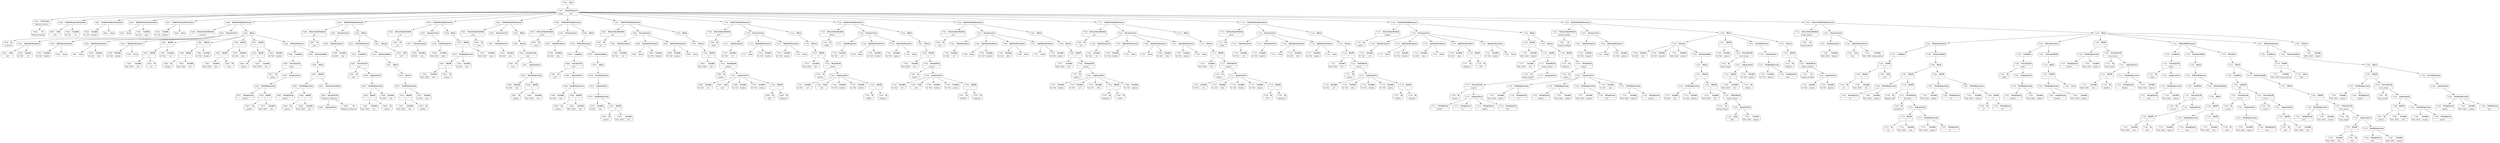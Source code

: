 digraph ast {
node [shape=none];
76825 [label=<<TABLE border='1' cellspacing='0' cellpadding='10' style='rounded' ><TR><TD border='0'>76825</TD><TD border='0'><B>ClassName</B></TD></TR><HR/><TR><TD border='0' cellpadding='5' colspan='2'>Requests_Session</TD></TR></TABLE>>];
76825 -> 76824 [weight=2];
76824 [label=<<TABLE border='1' cellspacing='0' cellpadding='10' style='rounded' ><TR><TD border='0'>76824</TD><TD border='0'><B>Id</B></TD></TR><HR/><TR><TD border='0' cellpadding='5' colspan='2'>Requests_Session</TD></TR></TABLE>>];
76827 [label=<<TABLE border='1' cellspacing='0' cellpadding='10' style='rounded' ><TR><TD border='0'>76827</TD><TD border='0'><B>Null</B></TD></TR><HR/><TR><TD border='0' cellpadding='5' colspan='2'>null</TD></TR></TABLE>>];
76826 [label=<<TABLE border='1' cellspacing='0' cellpadding='10' style='rounded' ><TR><TD border='0'>76826</TD><TD border='0'><B>Variable</B></TD></TR><HR/><TR><TD border='0' cellpadding='5'>(0, 722)</TD><TD border='0' cellpadding='5'>url</TD></TR></TABLE>>];
76829 [label=<<TABLE border='1' cellspacing='0' cellpadding='10' style='rounded' ><TR><TD border='0'>76829</TD><TD border='0'><B>Variable</B></TD></TR><HR/><TR><TD border='0' cellpadding='5'>(0, 723)</TD><TD border='0' cellpadding='5'>headers</TD></TR></TABLE>>];
76828 [label=<<TABLE border='1' cellspacing='0' cellpadding='10' style='rounded' ><TR><TD border='0'>76828</TD><TD border='0'><B>PublicMemberDeclaration</B></TD></TR></TABLE>>];
76828 -> 76826 [weight=2];
76828 -> 76827 [weight=2];
76831 [label=<<TABLE border='1' cellspacing='0' cellpadding='10' style='rounded' ><TR><TD border='0'>76831</TD><TD border='0'><B>PublicMemberDeclaration</B></TD></TR></TABLE>>];
76831 -> 76829 [weight=2];
76831 -> 76830 [weight=2];
76830 [label=<<TABLE border='1' cellspacing='0' cellpadding='10' style='rounded' ><TR><TD border='0'>76830</TD><TD border='0'><B>Array</B></TD></TR></TABLE>>];
76833 [label=<<TABLE border='1' cellspacing='0' cellpadding='10' style='rounded' ><TR><TD border='0'>76833</TD><TD border='0'><B>Array</B></TD></TR></TABLE>>];
76832 [label=<<TABLE border='1' cellspacing='0' cellpadding='10' style='rounded' ><TR><TD border='0'>76832</TD><TD border='0'><B>Variable</B></TD></TR><HR/><TR><TD border='0' cellpadding='5'>(0, 214)</TD><TD border='0' cellpadding='5'>data</TD></TR></TABLE>>];
76835 [label=<<TABLE border='1' cellspacing='0' cellpadding='10' style='rounded' ><TR><TD border='0'>76835</TD><TD border='0'><B>Variable</B></TD></TR><HR/><TR><TD border='0' cellpadding='5'>(0, 724)</TD><TD border='0' cellpadding='5'>options</TD></TR></TABLE>>];
76834 [label=<<TABLE border='1' cellspacing='0' cellpadding='10' style='rounded' ><TR><TD border='0'>76834</TD><TD border='0'><B>PublicMemberDeclaration</B></TD></TR></TABLE>>];
76834 -> 76832 [weight=2];
76834 -> 76833 [weight=2];
76837 [label=<<TABLE border='1' cellspacing='0' cellpadding='10' style='rounded' ><TR><TD border='0'>76837</TD><TD border='0'><B>PublicMemberDeclaration</B></TD></TR></TABLE>>];
76837 -> 76835 [weight=2];
76837 -> 76836 [weight=2];
76836 [label=<<TABLE border='1' cellspacing='0' cellpadding='10' style='rounded' ><TR><TD border='0'>76836</TD><TD border='0'><B>Array</B></TD></TR></TABLE>>];
76839 [label=<<TABLE border='1' cellspacing='0' cellpadding='10' style='rounded' ><TR><TD border='0'>76839</TD><TD border='0'><B>ReturnValueMethod</B></TD></TR><HR/><TR><TD border='0' cellpadding='5' colspan='2'>__construct</TD></TR></TABLE>>];
76839 -> 76838 [weight=2];
76838 [label=<<TABLE border='1' cellspacing='0' cellpadding='10' style='rounded' ><TR><TD border='0'>76838</TD><TD border='0'><B>Id</B></TD></TR><HR/><TR><TD border='0' cellpadding='5' colspan='2'>__construct</TD></TR></TABLE>>];
76841 [label=<<TABLE border='1' cellspacing='0' cellpadding='10' style='rounded' ><TR><TD border='0'>76841</TD><TD border='0'><B>Null</B></TD></TR><HR/><TR><TD border='0' cellpadding='5' colspan='2'>null</TD></TR></TABLE>>];
76840 [label=<<TABLE border='1' cellspacing='0' cellpadding='10' style='rounded' ><TR><TD border='0'>76840</TD><TD border='0'><B>Variable</B></TD></TR><HR/><TR><TD border='0' cellpadding='5'>(0, 722)</TD><TD border='0' cellpadding='5'>url</TD></TR></TABLE>>];
76843 [label=<<TABLE border='1' cellspacing='0' cellpadding='10' style='rounded' ><TR><TD border='0'>76843</TD><TD border='0'><B>Variable</B></TD></TR><HR/><TR><TD border='0' cellpadding='5'>(0, 723)</TD><TD border='0' cellpadding='5'>headers</TD></TR></TABLE>>];
76842 [label=<<TABLE border='1' cellspacing='0' cellpadding='10' style='rounded' ><TR><TD border='0'>76842</TD><TD border='0'><B>OptValueParameter</B></TD></TR></TABLE>>];
76842 -> 76840 [weight=2];
76842 -> 76841 [weight=2];
76845 [label=<<TABLE border='1' cellspacing='0' cellpadding='10' style='rounded' ><TR><TD border='0'>76845</TD><TD border='0'><B>OptValueParameter</B></TD></TR></TABLE>>];
76845 -> 76843 [weight=2];
76845 -> 76844 [weight=2];
76844 [label=<<TABLE border='1' cellspacing='0' cellpadding='10' style='rounded' ><TR><TD border='0'>76844</TD><TD border='0'><B>Array</B></TD></TR></TABLE>>];
76847 [label=<<TABLE border='1' cellspacing='0' cellpadding='10' style='rounded' ><TR><TD border='0'>76847</TD><TD border='0'><B>Array</B></TD></TR></TABLE>>];
76846 [label=<<TABLE border='1' cellspacing='0' cellpadding='10' style='rounded' ><TR><TD border='0'>76846</TD><TD border='0'><B>Variable</B></TD></TR><HR/><TR><TD border='0' cellpadding='5'>(0, 214)</TD><TD border='0' cellpadding='5'>data</TD></TR></TABLE>>];
76849 [label=<<TABLE border='1' cellspacing='0' cellpadding='10' style='rounded' ><TR><TD border='0'>76849</TD><TD border='0'><B>Variable</B></TD></TR><HR/><TR><TD border='0' cellpadding='5'>(0, 724)</TD><TD border='0' cellpadding='5'>options</TD></TR></TABLE>>];
76848 [label=<<TABLE border='1' cellspacing='0' cellpadding='10' style='rounded' ><TR><TD border='0'>76848</TD><TD border='0'><B>OptValueParameter</B></TD></TR></TABLE>>];
76848 -> 76846 [weight=2];
76848 -> 76847 [weight=2];
76851 [label=<<TABLE border='1' cellspacing='0' cellpadding='10' style='rounded' ><TR><TD border='0'>76851</TD><TD border='0'><B>OptValueParameter</B></TD></TR></TABLE>>];
76851 -> 76849 [weight=2];
76851 -> 76850 [weight=2];
76850 [label=<<TABLE border='1' cellspacing='0' cellpadding='10' style='rounded' ><TR><TD border='0'>76850</TD><TD border='0'><B>Array</B></TD></TR></TABLE>>];
76853 [label=<<TABLE border='1' cellspacing='0' cellpadding='10' style='rounded' ><TR><TD border='0'>76853</TD><TD border='0'><B>Variable</B></TD></TR><HR/><TR><TD border='0' cellpadding='5'>(524, 1820)</TD><TD border='0' cellpadding='5'>this</TD></TR></TABLE>>];
76852 [label=<<TABLE border='1' cellspacing='0' cellpadding='10' style='rounded' ><TR><TD border='0'>76852</TD><TD border='0'><B>ParameterList</B></TD></TR></TABLE>>];
76852 -> 76842 [weight=2];
76852 -> 76845 [weight=2];
76852 -> 76848 [weight=2];
76852 -> 76851 [weight=2];
76855 [label=<<TABLE border='1' cellspacing='0' cellpadding='10' style='rounded' ><TR><TD border='0'>76855</TD><TD border='0'><B>BinOP</B></TD></TR><HR/><TR><TD border='0' cellpadding='5' colspan='2'>-&gt;</TD></TR></TABLE>>];
76855 -> 76853 [weight=2];
76855 -> 76854 [weight=2];
76854 [label=<<TABLE border='1' cellspacing='0' cellpadding='10' style='rounded' ><TR><TD border='0'>76854</TD><TD border='0'><B>Id</B></TD></TR><HR/><TR><TD border='0' cellpadding='5' colspan='2'>url</TD></TR></TABLE>>];
76857 [label=<<TABLE border='1' cellspacing='0' cellpadding='10' style='rounded' ><TR><TD border='0'>76857</TD><TD border='0'><B>Variable</B></TD></TR><HR/><TR><TD border='0' cellpadding='5'>(0, 722)</TD><TD border='0' cellpadding='5'>url</TD></TR></TABLE>>];
76856 [label=<<TABLE border='1' cellspacing='0' cellpadding='10' style='rounded' ><TR><TD border='0'>76856</TD><TD border='0'><B>BinOP</B></TD></TR><HR/><TR><TD border='0' cellpadding='5' colspan='2'>=</TD></TR></TABLE>>];
76856 -> 76855 [weight=2];
76856 -> 76857 [weight=2];
76859 [label=<<TABLE border='1' cellspacing='0' cellpadding='10' style='rounded' ><TR><TD border='0'>76859</TD><TD border='0'><B>Id</B></TD></TR><HR/><TR><TD border='0' cellpadding='5' colspan='2'>headers</TD></TR></TABLE>>];
76858 [label=<<TABLE border='1' cellspacing='0' cellpadding='10' style='rounded' ><TR><TD border='0'>76858</TD><TD border='0'><B>Variable</B></TD></TR><HR/><TR><TD border='0' cellpadding='5'>(524, 1820)</TD><TD border='0' cellpadding='5'>this</TD></TR></TABLE>>];
76861 [label=<<TABLE border='1' cellspacing='0' cellpadding='10' style='rounded' ><TR><TD border='0'>76861</TD><TD border='0'><B>BinOP</B></TD></TR><HR/><TR><TD border='0' cellpadding='5' colspan='2'>=</TD></TR></TABLE>>];
76861 -> 76860 [weight=2];
76861 -> 76862 [weight=2];
76860 [label=<<TABLE border='1' cellspacing='0' cellpadding='10' style='rounded' ><TR><TD border='0'>76860</TD><TD border='0'><B>BinOP</B></TD></TR><HR/><TR><TD border='0' cellpadding='5' colspan='2'>-&gt;</TD></TR></TABLE>>];
76860 -> 76858 [weight=2];
76860 -> 76859 [weight=2];
76863 [label=<<TABLE border='1' cellspacing='0' cellpadding='10' style='rounded' ><TR><TD border='0'>76863</TD><TD border='0'><B>Variable</B></TD></TR><HR/><TR><TD border='0' cellpadding='5'>(524, 1820)</TD><TD border='0' cellpadding='5'>this</TD></TR></TABLE>>];
76862 [label=<<TABLE border='1' cellspacing='0' cellpadding='10' style='rounded' ><TR><TD border='0'>76862</TD><TD border='0'><B>Variable</B></TD></TR><HR/><TR><TD border='0' cellpadding='5'>(0, 723)</TD><TD border='0' cellpadding='5'>headers</TD></TR></TABLE>>];
76865 [label=<<TABLE border='1' cellspacing='0' cellpadding='10' style='rounded' ><TR><TD border='0'>76865</TD><TD border='0'><B>BinOP</B></TD></TR><HR/><TR><TD border='0' cellpadding='5' colspan='2'>-&gt;</TD></TR></TABLE>>];
76865 -> 76863 [weight=2];
76865 -> 76864 [weight=2];
76864 [label=<<TABLE border='1' cellspacing='0' cellpadding='10' style='rounded' ><TR><TD border='0'>76864</TD><TD border='0'><B>Id</B></TD></TR><HR/><TR><TD border='0' cellpadding='5' colspan='2'>data</TD></TR></TABLE>>];
76867 [label=<<TABLE border='1' cellspacing='0' cellpadding='10' style='rounded' ><TR><TD border='0'>76867</TD><TD border='0'><B>Variable</B></TD></TR><HR/><TR><TD border='0' cellpadding='5'>(0, 214)</TD><TD border='0' cellpadding='5'>data</TD></TR></TABLE>>];
76866 [label=<<TABLE border='1' cellspacing='0' cellpadding='10' style='rounded' ><TR><TD border='0'>76866</TD><TD border='0'><B>BinOP</B></TD></TR><HR/><TR><TD border='0' cellpadding='5' colspan='2'>=</TD></TR></TABLE>>];
76866 -> 76865 [weight=2];
76866 -> 76867 [weight=2];
76869 [label=<<TABLE border='1' cellspacing='0' cellpadding='10' style='rounded' ><TR><TD border='0'>76869</TD><TD border='0'><B>Id</B></TD></TR><HR/><TR><TD border='0' cellpadding='5' colspan='2'>options</TD></TR></TABLE>>];
76868 [label=<<TABLE border='1' cellspacing='0' cellpadding='10' style='rounded' ><TR><TD border='0'>76868</TD><TD border='0'><B>Variable</B></TD></TR><HR/><TR><TD border='0' cellpadding='5'>(524, 1820)</TD><TD border='0' cellpadding='5'>this</TD></TR></TABLE>>];
76871 [label=<<TABLE border='1' cellspacing='0' cellpadding='10' style='rounded' ><TR><TD border='0'>76871</TD><TD border='0'><B>BinOP</B></TD></TR><HR/><TR><TD border='0' cellpadding='5' colspan='2'>=</TD></TR></TABLE>>];
76871 -> 76870 [weight=2];
76871 -> 76872 [weight=2];
76870 [label=<<TABLE border='1' cellspacing='0' cellpadding='10' style='rounded' ><TR><TD border='0'>76870</TD><TD border='0'><B>BinOP</B></TD></TR><HR/><TR><TD border='0' cellpadding='5' colspan='2'>-&gt;</TD></TR></TABLE>>];
76870 -> 76868 [weight=2];
76870 -> 76869 [weight=2];
76873 [label=<<TABLE border='1' cellspacing='0' cellpadding='10' style='rounded' ><TR><TD border='0'>76873</TD><TD border='0'><B>Id</B></TD></TR><HR/><TR><TD border='0' cellpadding='5' colspan='2'>empty</TD></TR></TABLE>>];
76872 [label=<<TABLE border='1' cellspacing='0' cellpadding='10' style='rounded' ><TR><TD border='0'>76872</TD><TD border='0'><B>Variable</B></TD></TR><HR/><TR><TD border='0' cellpadding='5'>(0, 724)</TD><TD border='0' cellpadding='5'>options</TD></TR></TABLE>>];
76875 [label=<<TABLE border='1' cellspacing='0' cellpadding='10' style='rounded' ><TR><TD border='0'>76875</TD><TD border='0'><B>Id</B></TD></TR><HR/><TR><TD border='0' cellpadding='5' colspan='2'>options</TD></TR></TABLE>>];
76874 [label=<<TABLE border='1' cellspacing='0' cellpadding='10' style='rounded' ><TR><TD border='0'>76874</TD><TD border='0'><B>Variable</B></TD></TR><HR/><TR><TD border='0' cellpadding='5'>(524, 1820)</TD><TD border='0' cellpadding='5'>this</TD></TR></TABLE>>];
76877 [label=<<TABLE border='1' cellspacing='0' cellpadding='10' style='rounded' ><TR><TD border='0'>76877</TD><TD border='0'><B>StringLiteral</B></TD></TR><HR/><TR><TD border='0' cellpadding='5' colspan='2'>cookies</TD></TR></TABLE>>];
76876 [label=<<TABLE border='1' cellspacing='0' cellpadding='10' style='rounded' ><TR><TD border='0'>76876</TD><TD border='0'><B>BinOP</B></TD></TR><HR/><TR><TD border='0' cellpadding='5' colspan='2'>-&gt;</TD></TR></TABLE>>];
76876 -> 76874 [weight=2];
76876 -> 76875 [weight=2];
76879 [label=<<TABLE border='1' cellspacing='0' cellpadding='10' style='rounded' ><TR><TD border='0'>76879</TD><TD border='0'><B>ArgumentList</B></TD></TR></TABLE>>];
76879 -> 76878 [weight=2];
76878 [label=<<TABLE border='1' cellspacing='0' cellpadding='10' style='rounded' ><TR><TD border='0'>76878</TD><TD border='0'><B>PostfixExpression</B></TD></TR></TABLE>>];
76878 -> 76876 [weight=2];
76878 -> 76877 [weight=2];
76881 [label=<<TABLE border='1' cellspacing='0' cellpadding='10' style='rounded' ><TR><TD border='0'>76881</TD><TD border='0'><B>Condition</B></TD></TR></TABLE>>];
76881 -> 76880 [weight=2];
76880 [label=<<TABLE border='1' cellspacing='0' cellpadding='10' style='rounded' ><TR><TD border='0'>76880</TD><TD border='0'><B>FunctionCall</B></TD></TR><HR/><TR><TD border='0' cellpadding='5' colspan='2'>empty</TD></TR></TABLE>>];
76880 -> 76873 [weight=2];
76880 -> 76879 [weight=2];
76883 [label=<<TABLE border='1' cellspacing='0' cellpadding='10' style='rounded' ><TR><TD border='0'>76883</TD><TD border='0'><B>Id</B></TD></TR><HR/><TR><TD border='0' cellpadding='5' colspan='2'>options</TD></TR></TABLE>>];
76882 [label=<<TABLE border='1' cellspacing='0' cellpadding='10' style='rounded' ><TR><TD border='0'>76882</TD><TD border='0'><B>Variable</B></TD></TR><HR/><TR><TD border='0' cellpadding='5'>(524, 1820)</TD><TD border='0' cellpadding='5'>this</TD></TR></TABLE>>];
76885 [label=<<TABLE border='1' cellspacing='0' cellpadding='10' style='rounded' ><TR><TD border='0'>76885</TD><TD border='0'><B>StringLiteral</B></TD></TR><HR/><TR><TD border='0' cellpadding='5' colspan='2'>cookies</TD></TR></TABLE>>];
76884 [label=<<TABLE border='1' cellspacing='0' cellpadding='10' style='rounded' ><TR><TD border='0'>76884</TD><TD border='0'><B>BinOP</B></TD></TR><HR/><TR><TD border='0' cellpadding='5' colspan='2'>-&gt;</TD></TR></TABLE>>];
76884 -> 76882 [weight=2];
76884 -> 76883 [weight=2];
76887 [label=<<TABLE border='1' cellspacing='0' cellpadding='10' style='rounded' ><TR><TD border='0'>76887</TD><TD border='0'><B>BinOP</B></TD></TR><HR/><TR><TD border='0' cellpadding='5' colspan='2'>=</TD></TR></TABLE>>];
76887 -> 76886 [weight=2];
76887 -> 76891 [weight=2];
76886 [label=<<TABLE border='1' cellspacing='0' cellpadding='10' style='rounded' ><TR><TD border='0'>76886</TD><TD border='0'><B>PostfixExpression</B></TD></TR></TABLE>>];
76886 -> 76884 [weight=2];
76886 -> 76885 [weight=2];
76889 [label=<<TABLE border='1' cellspacing='0' cellpadding='10' style='rounded' ><TR><TD border='0'>76889</TD><TD border='0'><B>ArgumentList</B></TD></TR></TABLE>>];
76888 [label=<<TABLE border='1' cellspacing='0' cellpadding='10' style='rounded' ><TR><TD border='0'>76888</TD><TD border='0'><B>Id</B></TD></TR><HR/><TR><TD border='0' cellpadding='5' colspan='2'>Requests_Cookie_Jar</TD></TR></TABLE>>];
76891 [label=<<TABLE border='1' cellspacing='0' cellpadding='10' style='rounded' ><TR><TD border='0'>76891</TD><TD border='0'><B>ClassInstanciation</B></TD></TR></TABLE>>];
76891 -> 76890 [weight=2];
76890 [label=<<TABLE border='1' cellspacing='0' cellpadding='10' style='rounded' ><TR><TD border='0'>76890</TD><TD border='0'><B>FunctionCall</B></TD></TR><HR/><TR><TD border='0' cellpadding='5' colspan='2'>Requests_Cookie_Jar</TD></TR></TABLE>>];
76890 -> 76888 [weight=2];
76890 -> 76889 [weight=2];
76893 [label=<<TABLE border='1' cellspacing='0' cellpadding='10' style='rounded' ><TR><TD border='0'>76893</TD><TD border='0'><B>IfThenStatement</B></TD></TR></TABLE>>];
76893 -> 76881 [weight=2];
76893 -> 76894 [weight=2];
76892 [label=<<TABLE border='1' cellspacing='0' cellpadding='10' style='rounded' ><TR><TD border='0'>76892</TD><TD border='0'><B>Block</B></TD></TR></TABLE>>];
76892 -> 76887 [weight=2];
76895 [label=<<TABLE border='1' cellspacing='0' cellpadding='10' style='rounded' ><TR><TD border='0'>76895</TD><TD border='0'><B>Block</B></TD></TR></TABLE>>];
76895 -> 76856 [weight=2];
76895 -> 76861 [weight=2];
76895 -> 76866 [weight=2];
76895 -> 76871 [weight=2];
76895 -> 76893 [weight=2];
76894 [label=<<TABLE border='1' cellspacing='0' cellpadding='10' style='rounded' ><TR><TD border='0'>76894</TD><TD border='0'><B>StatementBody</B></TD></TR></TABLE>>];
76894 -> 76892 [weight=2];
76897 [label=<<TABLE border='1' cellspacing='0' cellpadding='10' style='rounded' ><TR><TD border='0'>76897</TD><TD border='0'><B>Id</B></TD></TR><HR/><TR><TD border='0' cellpadding='5' colspan='2'>__get</TD></TR></TABLE>>];
76896 [label=<<TABLE border='1' cellspacing='0' cellpadding='10' style='rounded' ><TR><TD border='0'>76896</TD><TD border='0'><B>PublicMethodStatement</B></TD></TR></TABLE>>];
76896 -> 76839 [weight=2];
76896 -> 76852 [weight=2];
76896 -> 76895 [weight=2];
76899 [label=<<TABLE border='1' cellspacing='0' cellpadding='10' style='rounded' ><TR><TD border='0'>76899</TD><TD border='0'><B>Variable</B></TD></TR><HR/><TR><TD border='0' cellpadding='5'>(0, 816)</TD><TD border='0' cellpadding='5'>key</TD></TR></TABLE>>];
76898 [label=<<TABLE border='1' cellspacing='0' cellpadding='10' style='rounded' ><TR><TD border='0'>76898</TD><TD border='0'><B>ReturnValueMethod</B></TD></TR><HR/><TR><TD border='0' cellpadding='5' colspan='2'>__get</TD></TR></TABLE>>];
76898 -> 76897 [weight=2];
76901 [label=<<TABLE border='1' cellspacing='0' cellpadding='10' style='rounded' ><TR><TD border='0'>76901</TD><TD border='0'><B>ParameterList</B></TD></TR></TABLE>>];
76901 -> 76900 [weight=2];
76900 [label=<<TABLE border='1' cellspacing='0' cellpadding='10' style='rounded' ><TR><TD border='0'>76900</TD><TD border='0'><B>ValueParameter</B></TD></TR></TABLE>>];
76900 -> 76899 [weight=2];
76903 [label=<<TABLE border='1' cellspacing='0' cellpadding='10' style='rounded' ><TR><TD border='0'>76903</TD><TD border='0'><B>Variable</B></TD></TR><HR/><TR><TD border='0' cellpadding='5'>(524, 1820)</TD><TD border='0' cellpadding='5'>this</TD></TR></TABLE>>];
76902 [label=<<TABLE border='1' cellspacing='0' cellpadding='10' style='rounded' ><TR><TD border='0'>76902</TD><TD border='0'><B>Id</B></TD></TR><HR/><TR><TD border='0' cellpadding='5' colspan='2'>isset</TD></TR></TABLE>>];
76905 [label=<<TABLE border='1' cellspacing='0' cellpadding='10' style='rounded' ><TR><TD border='0'>76905</TD><TD border='0'><B>BinOP</B></TD></TR><HR/><TR><TD border='0' cellpadding='5' colspan='2'>-&gt;</TD></TR></TABLE>>];
76905 -> 76903 [weight=2];
76905 -> 76904 [weight=2];
76904 [label=<<TABLE border='1' cellspacing='0' cellpadding='10' style='rounded' ><TR><TD border='0'>76904</TD><TD border='0'><B>Id</B></TD></TR><HR/><TR><TD border='0' cellpadding='5' colspan='2'>options</TD></TR></TABLE>>];
76907 [label=<<TABLE border='1' cellspacing='0' cellpadding='10' style='rounded' ><TR><TD border='0'>76907</TD><TD border='0'><B>PostfixExpression</B></TD></TR></TABLE>>];
76907 -> 76905 [weight=2];
76907 -> 76906 [weight=2];
76906 [label=<<TABLE border='1' cellspacing='0' cellpadding='10' style='rounded' ><TR><TD border='0'>76906</TD><TD border='0'><B>Variable</B></TD></TR><HR/><TR><TD border='0' cellpadding='5'>(0, 816)</TD><TD border='0' cellpadding='5'>key</TD></TR></TABLE>>];
76909 [label=<<TABLE border='1' cellspacing='0' cellpadding='10' style='rounded' ><TR><TD border='0'>76909</TD><TD border='0'><B>FunctionCall</B></TD></TR><HR/><TR><TD border='0' cellpadding='5' colspan='2'>isset</TD></TR></TABLE>>];
76909 -> 76902 [weight=2];
76909 -> 76908 [weight=2];
76908 [label=<<TABLE border='1' cellspacing='0' cellpadding='10' style='rounded' ><TR><TD border='0'>76908</TD><TD border='0'><B>ArgumentList</B></TD></TR></TABLE>>];
76908 -> 76907 [weight=2];
76911 [label=<<TABLE border='1' cellspacing='0' cellpadding='10' style='rounded' ><TR><TD border='0'>76911</TD><TD border='0'><B>Variable</B></TD></TR><HR/><TR><TD border='0' cellpadding='5'>(524, 1820)</TD><TD border='0' cellpadding='5'>this</TD></TR></TABLE>>];
76910 [label=<<TABLE border='1' cellspacing='0' cellpadding='10' style='rounded' ><TR><TD border='0'>76910</TD><TD border='0'><B>Condition</B></TD></TR></TABLE>>];
76910 -> 76909 [weight=2];
76913 [label=<<TABLE border='1' cellspacing='0' cellpadding='10' style='rounded' ><TR><TD border='0'>76913</TD><TD border='0'><B>BinOP</B></TD></TR><HR/><TR><TD border='0' cellpadding='5' colspan='2'>-&gt;</TD></TR></TABLE>>];
76913 -> 76911 [weight=2];
76913 -> 76912 [weight=2];
76912 [label=<<TABLE border='1' cellspacing='0' cellpadding='10' style='rounded' ><TR><TD border='0'>76912</TD><TD border='0'><B>Id</B></TD></TR><HR/><TR><TD border='0' cellpadding='5' colspan='2'>options</TD></TR></TABLE>>];
76915 [label=<<TABLE border='1' cellspacing='0' cellpadding='10' style='rounded' ><TR><TD border='0'>76915</TD><TD border='0'><B>PostfixExpression</B></TD></TR></TABLE>>];
76915 -> 76913 [weight=2];
76915 -> 76914 [weight=2];
76914 [label=<<TABLE border='1' cellspacing='0' cellpadding='10' style='rounded' ><TR><TD border='0'>76914</TD><TD border='0'><B>Variable</B></TD></TR><HR/><TR><TD border='0' cellpadding='5'>(0, 816)</TD><TD border='0' cellpadding='5'>key</TD></TR></TABLE>>];
76917 [label=<<TABLE border='1' cellspacing='0' cellpadding='10' style='rounded' ><TR><TD border='0'>76917</TD><TD border='0'><B>Block</B></TD></TR></TABLE>>];
76917 -> 76916 [weight=2];
76916 [label=<<TABLE border='1' cellspacing='0' cellpadding='10' style='rounded' ><TR><TD border='0'>76916</TD><TD border='0'><B>Return</B></TD></TR></TABLE>>];
76916 -> 76915 [weight=2];
76919 [label=<<TABLE border='1' cellspacing='0' cellpadding='10' style='rounded' ><TR><TD border='0'>76919</TD><TD border='0'><B>StatementBody</B></TD></TR></TABLE>>];
76919 -> 76917 [weight=2];
76918 [label=<<TABLE border='1' cellspacing='0' cellpadding='10' style='rounded' ><TR><TD border='0'>76918</TD><TD border='0'><B>IfThenStatement</B></TD></TR></TABLE>>];
76918 -> 76910 [weight=2];
76918 -> 76919 [weight=2];
76921 [label=<<TABLE border='1' cellspacing='0' cellpadding='10' style='rounded' ><TR><TD border='0'>76921</TD><TD border='0'><B>Return</B></TD></TR></TABLE>>];
76921 -> 76920 [weight=2];
76920 [label=<<TABLE border='1' cellspacing='0' cellpadding='10' style='rounded' ><TR><TD border='0'>76920</TD><TD border='0'><B>Null</B></TD></TR><HR/><TR><TD border='0' cellpadding='5' colspan='2'>null</TD></TR></TABLE>>];
76923 [label=<<TABLE border='1' cellspacing='0' cellpadding='10' style='rounded' ><TR><TD border='0'>76923</TD><TD border='0'><B>PublicMethodStatement</B></TD></TR></TABLE>>];
76923 -> 76898 [weight=2];
76923 -> 76901 [weight=2];
76923 -> 76922 [weight=2];
76922 [label=<<TABLE border='1' cellspacing='0' cellpadding='10' style='rounded' ><TR><TD border='0'>76922</TD><TD border='0'><B>Block</B></TD></TR></TABLE>>];
76922 -> 76918 [weight=2];
76922 -> 76921 [weight=2];
76925 [label=<<TABLE border='1' cellspacing='0' cellpadding='10' style='rounded' ><TR><TD border='0'>76925</TD><TD border='0'><B>ReturnValueMethod</B></TD></TR><HR/><TR><TD border='0' cellpadding='5' colspan='2'>__set</TD></TR></TABLE>>];
76925 -> 76924 [weight=2];
76924 [label=<<TABLE border='1' cellspacing='0' cellpadding='10' style='rounded' ><TR><TD border='0'>76924</TD><TD border='0'><B>Id</B></TD></TR><HR/><TR><TD border='0' cellpadding='5' colspan='2'>__set</TD></TR></TABLE>>];
76927 [label=<<TABLE border='1' cellspacing='0' cellpadding='10' style='rounded' ><TR><TD border='0'>76927</TD><TD border='0'><B>ValueParameter</B></TD></TR></TABLE>>];
76927 -> 76926 [weight=2];
76926 [label=<<TABLE border='1' cellspacing='0' cellpadding='10' style='rounded' ><TR><TD border='0'>76926</TD><TD border='0'><B>Variable</B></TD></TR><HR/><TR><TD border='0' cellpadding='5'>(0, 816)</TD><TD border='0' cellpadding='5'>key</TD></TR></TABLE>>];
76929 [label=<<TABLE border='1' cellspacing='0' cellpadding='10' style='rounded' ><TR><TD border='0'>76929</TD><TD border='0'><B>ValueParameter</B></TD></TR></TABLE>>];
76929 -> 76928 [weight=2];
76928 [label=<<TABLE border='1' cellspacing='0' cellpadding='10' style='rounded' ><TR><TD border='0'>76928</TD><TD border='0'><B>Variable</B></TD></TR><HR/><TR><TD border='0' cellpadding='5'>(524, 1821)</TD><TD border='0' cellpadding='5'>value</TD></TR></TABLE>>];
76931 [label=<<TABLE border='1' cellspacing='0' cellpadding='10' style='rounded' ><TR><TD border='0'>76931</TD><TD border='0'><B>Variable</B></TD></TR><HR/><TR><TD border='0' cellpadding='5'>(524, 1820)</TD><TD border='0' cellpadding='5'>this</TD></TR></TABLE>>];
76930 [label=<<TABLE border='1' cellspacing='0' cellpadding='10' style='rounded' ><TR><TD border='0'>76930</TD><TD border='0'><B>ParameterList</B></TD></TR></TABLE>>];
76930 -> 76927 [weight=2];
76930 -> 76929 [weight=2];
76933 [label=<<TABLE border='1' cellspacing='0' cellpadding='10' style='rounded' ><TR><TD border='0'>76933</TD><TD border='0'><B>BinOP</B></TD></TR><HR/><TR><TD border='0' cellpadding='5' colspan='2'>-&gt;</TD></TR></TABLE>>];
76933 -> 76931 [weight=2];
76933 -> 76932 [weight=2];
76932 [label=<<TABLE border='1' cellspacing='0' cellpadding='10' style='rounded' ><TR><TD border='0'>76932</TD><TD border='0'><B>Id</B></TD></TR><HR/><TR><TD border='0' cellpadding='5' colspan='2'>options</TD></TR></TABLE>>];
76935 [label=<<TABLE border='1' cellspacing='0' cellpadding='10' style='rounded' ><TR><TD border='0'>76935</TD><TD border='0'><B>PostfixExpression</B></TD></TR></TABLE>>];
76935 -> 76933 [weight=2];
76935 -> 76934 [weight=2];
76934 [label=<<TABLE border='1' cellspacing='0' cellpadding='10' style='rounded' ><TR><TD border='0'>76934</TD><TD border='0'><B>Variable</B></TD></TR><HR/><TR><TD border='0' cellpadding='5'>(0, 816)</TD><TD border='0' cellpadding='5'>key</TD></TR></TABLE>>];
76937 [label=<<TABLE border='1' cellspacing='0' cellpadding='10' style='rounded' ><TR><TD border='0'>76937</TD><TD border='0'><B>Variable</B></TD></TR><HR/><TR><TD border='0' cellpadding='5'>(524, 1821)</TD><TD border='0' cellpadding='5'>value</TD></TR></TABLE>>];
76936 [label=<<TABLE border='1' cellspacing='0' cellpadding='10' style='rounded' ><TR><TD border='0'>76936</TD><TD border='0'><B>BinOP</B></TD></TR><HR/><TR><TD border='0' cellpadding='5' colspan='2'>=</TD></TR></TABLE>>];
76936 -> 76935 [weight=2];
76936 -> 76937 [weight=2];
76939 [label=<<TABLE border='1' cellspacing='0' cellpadding='10' style='rounded' ><TR><TD border='0'>76939</TD><TD border='0'><B>PublicMethodStatement</B></TD></TR></TABLE>>];
76939 -> 76925 [weight=2];
76939 -> 76930 [weight=2];
76939 -> 76938 [weight=2];
76938 [label=<<TABLE border='1' cellspacing='0' cellpadding='10' style='rounded' ><TR><TD border='0'>76938</TD><TD border='0'><B>Block</B></TD></TR></TABLE>>];
76938 -> 76936 [weight=2];
76941 [label=<<TABLE border='1' cellspacing='0' cellpadding='10' style='rounded' ><TR><TD border='0'>76941</TD><TD border='0'><B>ReturnValueMethod</B></TD></TR><HR/><TR><TD border='0' cellpadding='5' colspan='2'>__isset</TD></TR></TABLE>>];
76941 -> 76940 [weight=2];
76940 [label=<<TABLE border='1' cellspacing='0' cellpadding='10' style='rounded' ><TR><TD border='0'>76940</TD><TD border='0'><B>Id</B></TD></TR><HR/><TR><TD border='0' cellpadding='5' colspan='2'>__isset</TD></TR></TABLE>>];
76943 [label=<<TABLE border='1' cellspacing='0' cellpadding='10' style='rounded' ><TR><TD border='0'>76943</TD><TD border='0'><B>ValueParameter</B></TD></TR></TABLE>>];
76943 -> 76942 [weight=2];
76942 [label=<<TABLE border='1' cellspacing='0' cellpadding='10' style='rounded' ><TR><TD border='0'>76942</TD><TD border='0'><B>Variable</B></TD></TR><HR/><TR><TD border='0' cellpadding='5'>(0, 816)</TD><TD border='0' cellpadding='5'>key</TD></TR></TABLE>>];
76945 [label=<<TABLE border='1' cellspacing='0' cellpadding='10' style='rounded' ><TR><TD border='0'>76945</TD><TD border='0'><B>Id</B></TD></TR><HR/><TR><TD border='0' cellpadding='5' colspan='2'>isset</TD></TR></TABLE>>];
76944 [label=<<TABLE border='1' cellspacing='0' cellpadding='10' style='rounded' ><TR><TD border='0'>76944</TD><TD border='0'><B>ParameterList</B></TD></TR></TABLE>>];
76944 -> 76943 [weight=2];
76947 [label=<<TABLE border='1' cellspacing='0' cellpadding='10' style='rounded' ><TR><TD border='0'>76947</TD><TD border='0'><B>Id</B></TD></TR><HR/><TR><TD border='0' cellpadding='5' colspan='2'>options</TD></TR></TABLE>>];
76946 [label=<<TABLE border='1' cellspacing='0' cellpadding='10' style='rounded' ><TR><TD border='0'>76946</TD><TD border='0'><B>Variable</B></TD></TR><HR/><TR><TD border='0' cellpadding='5'>(524, 1820)</TD><TD border='0' cellpadding='5'>this</TD></TR></TABLE>>];
76949 [label=<<TABLE border='1' cellspacing='0' cellpadding='10' style='rounded' ><TR><TD border='0'>76949</TD><TD border='0'><B>Variable</B></TD></TR><HR/><TR><TD border='0' cellpadding='5'>(0, 816)</TD><TD border='0' cellpadding='5'>key</TD></TR></TABLE>>];
76948 [label=<<TABLE border='1' cellspacing='0' cellpadding='10' style='rounded' ><TR><TD border='0'>76948</TD><TD border='0'><B>BinOP</B></TD></TR><HR/><TR><TD border='0' cellpadding='5' colspan='2'>-&gt;</TD></TR></TABLE>>];
76948 -> 76946 [weight=2];
76948 -> 76947 [weight=2];
76951 [label=<<TABLE border='1' cellspacing='0' cellpadding='10' style='rounded' ><TR><TD border='0'>76951</TD><TD border='0'><B>ArgumentList</B></TD></TR></TABLE>>];
76951 -> 76950 [weight=2];
76950 [label=<<TABLE border='1' cellspacing='0' cellpadding='10' style='rounded' ><TR><TD border='0'>76950</TD><TD border='0'><B>PostfixExpression</B></TD></TR></TABLE>>];
76950 -> 76948 [weight=2];
76950 -> 76949 [weight=2];
76953 [label=<<TABLE border='1' cellspacing='0' cellpadding='10' style='rounded' ><TR><TD border='0'>76953</TD><TD border='0'><B>Return</B></TD></TR></TABLE>>];
76953 -> 76952 [weight=2];
76952 [label=<<TABLE border='1' cellspacing='0' cellpadding='10' style='rounded' ><TR><TD border='0'>76952</TD><TD border='0'><B>FunctionCall</B></TD></TR><HR/><TR><TD border='0' cellpadding='5' colspan='2'>isset</TD></TR></TABLE>>];
76952 -> 76945 [weight=2];
76952 -> 76951 [weight=2];
76955 [label=<<TABLE border='1' cellspacing='0' cellpadding='10' style='rounded' ><TR><TD border='0'>76955</TD><TD border='0'><B>PublicMethodStatement</B></TD></TR></TABLE>>];
76955 -> 76941 [weight=2];
76955 -> 76944 [weight=2];
76955 -> 76954 [weight=2];
76954 [label=<<TABLE border='1' cellspacing='0' cellpadding='10' style='rounded' ><TR><TD border='0'>76954</TD><TD border='0'><B>Block</B></TD></TR></TABLE>>];
76954 -> 76953 [weight=2];
76957 [label=<<TABLE border='1' cellspacing='0' cellpadding='10' style='rounded' ><TR><TD border='0'>76957</TD><TD border='0'><B>ReturnValueMethod</B></TD></TR><HR/><TR><TD border='0' cellpadding='5' colspan='2'>__unset</TD></TR></TABLE>>];
76957 -> 76956 [weight=2];
76956 [label=<<TABLE border='1' cellspacing='0' cellpadding='10' style='rounded' ><TR><TD border='0'>76956</TD><TD border='0'><B>Id</B></TD></TR><HR/><TR><TD border='0' cellpadding='5' colspan='2'>__unset</TD></TR></TABLE>>];
76959 [label=<<TABLE border='1' cellspacing='0' cellpadding='10' style='rounded' ><TR><TD border='0'>76959</TD><TD border='0'><B>ValueParameter</B></TD></TR></TABLE>>];
76959 -> 76958 [weight=2];
76958 [label=<<TABLE border='1' cellspacing='0' cellpadding='10' style='rounded' ><TR><TD border='0'>76958</TD><TD border='0'><B>Variable</B></TD></TR><HR/><TR><TD border='0' cellpadding='5'>(0, 816)</TD><TD border='0' cellpadding='5'>key</TD></TR></TABLE>>];
76961 [label=<<TABLE border='1' cellspacing='0' cellpadding='10' style='rounded' ><TR><TD border='0'>76961</TD><TD border='0'><B>Id</B></TD></TR><HR/><TR><TD border='0' cellpadding='5' colspan='2'>isset</TD></TR></TABLE>>];
76960 [label=<<TABLE border='1' cellspacing='0' cellpadding='10' style='rounded' ><TR><TD border='0'>76960</TD><TD border='0'><B>ParameterList</B></TD></TR></TABLE>>];
76960 -> 76959 [weight=2];
76963 [label=<<TABLE border='1' cellspacing='0' cellpadding='10' style='rounded' ><TR><TD border='0'>76963</TD><TD border='0'><B>Id</B></TD></TR><HR/><TR><TD border='0' cellpadding='5' colspan='2'>options</TD></TR></TABLE>>];
76962 [label=<<TABLE border='1' cellspacing='0' cellpadding='10' style='rounded' ><TR><TD border='0'>76962</TD><TD border='0'><B>Variable</B></TD></TR><HR/><TR><TD border='0' cellpadding='5'>(524, 1820)</TD><TD border='0' cellpadding='5'>this</TD></TR></TABLE>>];
76965 [label=<<TABLE border='1' cellspacing='0' cellpadding='10' style='rounded' ><TR><TD border='0'>76965</TD><TD border='0'><B>Variable</B></TD></TR><HR/><TR><TD border='0' cellpadding='5'>(0, 816)</TD><TD border='0' cellpadding='5'>key</TD></TR></TABLE>>];
76964 [label=<<TABLE border='1' cellspacing='0' cellpadding='10' style='rounded' ><TR><TD border='0'>76964</TD><TD border='0'><B>BinOP</B></TD></TR><HR/><TR><TD border='0' cellpadding='5' colspan='2'>-&gt;</TD></TR></TABLE>>];
76964 -> 76962 [weight=2];
76964 -> 76963 [weight=2];
76967 [label=<<TABLE border='1' cellspacing='0' cellpadding='10' style='rounded' ><TR><TD border='0'>76967</TD><TD border='0'><B>ArgumentList</B></TD></TR></TABLE>>];
76967 -> 76966 [weight=2];
76966 [label=<<TABLE border='1' cellspacing='0' cellpadding='10' style='rounded' ><TR><TD border='0'>76966</TD><TD border='0'><B>PostfixExpression</B></TD></TR></TABLE>>];
76966 -> 76964 [weight=2];
76966 -> 76965 [weight=2];
76969 [label=<<TABLE border='1' cellspacing='0' cellpadding='10' style='rounded' ><TR><TD border='0'>76969</TD><TD border='0'><B>Condition</B></TD></TR></TABLE>>];
76969 -> 76968 [weight=2];
76968 [label=<<TABLE border='1' cellspacing='0' cellpadding='10' style='rounded' ><TR><TD border='0'>76968</TD><TD border='0'><B>FunctionCall</B></TD></TR><HR/><TR><TD border='0' cellpadding='5' colspan='2'>isset</TD></TR></TABLE>>];
76968 -> 76961 [weight=2];
76968 -> 76967 [weight=2];
76971 [label=<<TABLE border='1' cellspacing='0' cellpadding='10' style='rounded' ><TR><TD border='0'>76971</TD><TD border='0'><B>Id</B></TD></TR><HR/><TR><TD border='0' cellpadding='5' colspan='2'>options</TD></TR></TABLE>>];
76970 [label=<<TABLE border='1' cellspacing='0' cellpadding='10' style='rounded' ><TR><TD border='0'>76970</TD><TD border='0'><B>Variable</B></TD></TR><HR/><TR><TD border='0' cellpadding='5'>(524, 1820)</TD><TD border='0' cellpadding='5'>this</TD></TR></TABLE>>];
76973 [label=<<TABLE border='1' cellspacing='0' cellpadding='10' style='rounded' ><TR><TD border='0'>76973</TD><TD border='0'><B>Variable</B></TD></TR><HR/><TR><TD border='0' cellpadding='5'>(0, 816)</TD><TD border='0' cellpadding='5'>key</TD></TR></TABLE>>];
76972 [label=<<TABLE border='1' cellspacing='0' cellpadding='10' style='rounded' ><TR><TD border='0'>76972</TD><TD border='0'><B>BinOP</B></TD></TR><HR/><TR><TD border='0' cellpadding='5' colspan='2'>-&gt;</TD></TR></TABLE>>];
76972 -> 76970 [weight=2];
76972 -> 76971 [weight=2];
76975 [label=<<TABLE border='1' cellspacing='0' cellpadding='10' style='rounded' ><TR><TD border='0'>76975</TD><TD border='0'><B>ArgumentList</B></TD></TR></TABLE>>];
76975 -> 76974 [weight=2];
76974 [label=<<TABLE border='1' cellspacing='0' cellpadding='10' style='rounded' ><TR><TD border='0'>76974</TD><TD border='0'><B>PostfixExpression</B></TD></TR></TABLE>>];
76974 -> 76972 [weight=2];
76974 -> 76973 [weight=2];
76977 [label=<<TABLE border='1' cellspacing='0' cellpadding='10' style='rounded' ><TR><TD border='0'>76977</TD><TD border='0'><B>Block</B></TD></TR></TABLE>>];
76977 -> 76976 [weight=2];
76976 [label=<<TABLE border='1' cellspacing='0' cellpadding='10' style='rounded' ><TR><TD border='0'>76976</TD><TD border='0'><B>UnsetStatement</B></TD></TR></TABLE>>];
76976 -> 76975 [weight=2];
76979 [label=<<TABLE border='1' cellspacing='0' cellpadding='10' style='rounded' ><TR><TD border='0'>76979</TD><TD border='0'><B>StatementBody</B></TD></TR></TABLE>>];
76979 -> 76977 [weight=2];
76978 [label=<<TABLE border='1' cellspacing='0' cellpadding='10' style='rounded' ><TR><TD border='0'>76978</TD><TD border='0'><B>IfThenStatement</B></TD></TR></TABLE>>];
76978 -> 76969 [weight=2];
76978 -> 76979 [weight=2];
76981 [label=<<TABLE border='1' cellspacing='0' cellpadding='10' style='rounded' ><TR><TD border='0'>76981</TD><TD border='0'><B>PublicMethodStatement</B></TD></TR></TABLE>>];
76981 -> 76957 [weight=2];
76981 -> 76960 [weight=2];
76981 -> 76980 [weight=2];
76980 [label=<<TABLE border='1' cellspacing='0' cellpadding='10' style='rounded' ><TR><TD border='0'>76980</TD><TD border='0'><B>Block</B></TD></TR></TABLE>>];
76980 -> 76978 [weight=2];
76983 [label=<<TABLE border='1' cellspacing='0' cellpadding='10' style='rounded' ><TR><TD border='0'>76983</TD><TD border='0'><B>ReturnValueMethod</B></TD></TR><HR/><TR><TD border='0' cellpadding='5' colspan='2'>get</TD></TR></TABLE>>];
76983 -> 76982 [weight=2];
76982 [label=<<TABLE border='1' cellspacing='0' cellpadding='10' style='rounded' ><TR><TD border='0'>76982</TD><TD border='0'><B>Id</B></TD></TR><HR/><TR><TD border='0' cellpadding='5' colspan='2'>get</TD></TR></TABLE>>];
76985 [label=<<TABLE border='1' cellspacing='0' cellpadding='10' style='rounded' ><TR><TD border='0'>76985</TD><TD border='0'><B>ValueParameter</B></TD></TR></TABLE>>];
76985 -> 76984 [weight=2];
76984 [label=<<TABLE border='1' cellspacing='0' cellpadding='10' style='rounded' ><TR><TD border='0'>76984</TD><TD border='0'><B>Variable</B></TD></TR><HR/><TR><TD border='0' cellpadding='5'>(0, 722)</TD><TD border='0' cellpadding='5'>url</TD></TR></TABLE>>];
76987 [label=<<TABLE border='1' cellspacing='0' cellpadding='10' style='rounded' ><TR><TD border='0'>76987</TD><TD border='0'><B>Array</B></TD></TR></TABLE>>];
76986 [label=<<TABLE border='1' cellspacing='0' cellpadding='10' style='rounded' ><TR><TD border='0'>76986</TD><TD border='0'><B>Variable</B></TD></TR><HR/><TR><TD border='0' cellpadding='5'>(0, 723)</TD><TD border='0' cellpadding='5'>headers</TD></TR></TABLE>>];
76989 [label=<<TABLE border='1' cellspacing='0' cellpadding='10' style='rounded' ><TR><TD border='0'>76989</TD><TD border='0'><B>Variable</B></TD></TR><HR/><TR><TD border='0' cellpadding='5'>(0, 724)</TD><TD border='0' cellpadding='5'>options</TD></TR></TABLE>>];
76988 [label=<<TABLE border='1' cellspacing='0' cellpadding='10' style='rounded' ><TR><TD border='0'>76988</TD><TD border='0'><B>OptValueParameter</B></TD></TR></TABLE>>];
76988 -> 76986 [weight=2];
76988 -> 76987 [weight=2];
76991 [label=<<TABLE border='1' cellspacing='0' cellpadding='10' style='rounded' ><TR><TD border='0'>76991</TD><TD border='0'><B>OptValueParameter</B></TD></TR></TABLE>>];
76991 -> 76989 [weight=2];
76991 -> 76990 [weight=2];
76990 [label=<<TABLE border='1' cellspacing='0' cellpadding='10' style='rounded' ><TR><TD border='0'>76990</TD><TD border='0'><B>Array</B></TD></TR></TABLE>>];
76993 [label=<<TABLE border='1' cellspacing='0' cellpadding='10' style='rounded' ><TR><TD border='0'>76993</TD><TD border='0'><B>Variable</B></TD></TR><HR/><TR><TD border='0' cellpadding='5'>(524, 1820)</TD><TD border='0' cellpadding='5'>this</TD></TR></TABLE>>];
76992 [label=<<TABLE border='1' cellspacing='0' cellpadding='10' style='rounded' ><TR><TD border='0'>76992</TD><TD border='0'><B>ParameterList</B></TD></TR></TABLE>>];
76992 -> 76985 [weight=2];
76992 -> 76988 [weight=2];
76992 -> 76991 [weight=2];
76995 [label=<<TABLE border='1' cellspacing='0' cellpadding='10' style='rounded' ><TR><TD border='0'>76995</TD><TD border='0'><B>Variable</B></TD></TR><HR/><TR><TD border='0' cellpadding='5'>(0, 722)</TD><TD border='0' cellpadding='5'>url</TD></TR></TABLE>>];
76994 [label=<<TABLE border='1' cellspacing='0' cellpadding='10' style='rounded' ><TR><TD border='0'>76994</TD><TD border='0'><B>Id</B></TD></TR><HR/><TR><TD border='0' cellpadding='5' colspan='2'>request</TD></TR></TABLE>>];
76997 [label=<<TABLE border='1' cellspacing='0' cellpadding='10' style='rounded' ><TR><TD border='0'>76997</TD><TD border='0'><B>Null</B></TD></TR><HR/><TR><TD border='0' cellpadding='5' colspan='2'>null</TD></TR></TABLE>>];
76996 [label=<<TABLE border='1' cellspacing='0' cellpadding='10' style='rounded' ><TR><TD border='0'>76996</TD><TD border='0'><B>Variable</B></TD></TR><HR/><TR><TD border='0' cellpadding='5'>(0, 723)</TD><TD border='0' cellpadding='5'>headers</TD></TR></TABLE>>];
76999 [label=<<TABLE border='1' cellspacing='0' cellpadding='10' style='rounded' ><TR><TD border='0'>76999</TD><TD border='0'><B>Id</B></TD></TR><HR/><TR><TD border='0' cellpadding='5' colspan='2'>GET</TD></TR></TABLE>>];
76998 [label=<<TABLE border='1' cellspacing='0' cellpadding='10' style='rounded' ><TR><TD border='0'>76998</TD><TD border='0'><B>Id</B></TD></TR><HR/><TR><TD border='0' cellpadding='5' colspan='2'>Requests</TD></TR></TABLE>>];
77001 [label=<<TABLE border='1' cellspacing='0' cellpadding='10' style='rounded' ><TR><TD border='0'>77001</TD><TD border='0'><B>Variable</B></TD></TR><HR/><TR><TD border='0' cellpadding='5'>(0, 724)</TD><TD border='0' cellpadding='5'>options</TD></TR></TABLE>>];
77000 [label=<<TABLE border='1' cellspacing='0' cellpadding='10' style='rounded' ><TR><TD border='0'>77000</TD><TD border='0'><B>BinOP</B></TD></TR><HR/><TR><TD border='0' cellpadding='5' colspan='2'>::</TD></TR></TABLE>>];
77000 -> 76998 [weight=2];
77000 -> 76999 [weight=2];
77003 [label=<<TABLE border='1' cellspacing='0' cellpadding='10' style='rounded' ><TR><TD border='0'>77003</TD><TD border='0'><B>MethodCall</B></TD></TR><HR/><TR><TD border='0' cellpadding='5' colspan='2'>request</TD></TR></TABLE>>];
77003 -> 76994 [weight=2];
77003 -> 77002 [weight=2];
77002 [label=<<TABLE border='1' cellspacing='0' cellpadding='10' style='rounded' ><TR><TD border='0'>77002</TD><TD border='0'><B>ArgumentList</B></TD></TR></TABLE>>];
77002 -> 76995 [weight=2];
77002 -> 76996 [weight=2];
77002 -> 76997 [weight=2];
77002 -> 77000 [weight=2];
77002 -> 77001 [weight=2];
77005 [label=<<TABLE border='1' cellspacing='0' cellpadding='10' style='rounded' ><TR><TD border='0'>77005</TD><TD border='0'><B>Return</B></TD></TR></TABLE>>];
77005 -> 77004 [weight=2];
77004 [label=<<TABLE border='1' cellspacing='0' cellpadding='10' style='rounded' ><TR><TD border='0'>77004</TD><TD border='0'><B>BinOP</B></TD></TR><HR/><TR><TD border='0' cellpadding='5' colspan='2'>-&gt;</TD></TR></TABLE>>];
77004 -> 76993 [weight=2];
77004 -> 77003 [weight=2];
77007 [label=<<TABLE border='1' cellspacing='0' cellpadding='10' style='rounded' ><TR><TD border='0'>77007</TD><TD border='0'><B>PublicMethodStatement</B></TD></TR></TABLE>>];
77007 -> 76983 [weight=2];
77007 -> 76992 [weight=2];
77007 -> 77006 [weight=2];
77006 [label=<<TABLE border='1' cellspacing='0' cellpadding='10' style='rounded' ><TR><TD border='0'>77006</TD><TD border='0'><B>Block</B></TD></TR></TABLE>>];
77006 -> 77005 [weight=2];
77009 [label=<<TABLE border='1' cellspacing='0' cellpadding='10' style='rounded' ><TR><TD border='0'>77009</TD><TD border='0'><B>ReturnValueMethod</B></TD></TR><HR/><TR><TD border='0' cellpadding='5' colspan='2'>head</TD></TR></TABLE>>];
77009 -> 77008 [weight=2];
77008 [label=<<TABLE border='1' cellspacing='0' cellpadding='10' style='rounded' ><TR><TD border='0'>77008</TD><TD border='0'><B>Id</B></TD></TR><HR/><TR><TD border='0' cellpadding='5' colspan='2'>head</TD></TR></TABLE>>];
77011 [label=<<TABLE border='1' cellspacing='0' cellpadding='10' style='rounded' ><TR><TD border='0'>77011</TD><TD border='0'><B>ValueParameter</B></TD></TR></TABLE>>];
77011 -> 77010 [weight=2];
77010 [label=<<TABLE border='1' cellspacing='0' cellpadding='10' style='rounded' ><TR><TD border='0'>77010</TD><TD border='0'><B>Variable</B></TD></TR><HR/><TR><TD border='0' cellpadding='5'>(0, 722)</TD><TD border='0' cellpadding='5'>url</TD></TR></TABLE>>];
77013 [label=<<TABLE border='1' cellspacing='0' cellpadding='10' style='rounded' ><TR><TD border='0'>77013</TD><TD border='0'><B>Array</B></TD></TR></TABLE>>];
77012 [label=<<TABLE border='1' cellspacing='0' cellpadding='10' style='rounded' ><TR><TD border='0'>77012</TD><TD border='0'><B>Variable</B></TD></TR><HR/><TR><TD border='0' cellpadding='5'>(0, 723)</TD><TD border='0' cellpadding='5'>headers</TD></TR></TABLE>>];
77015 [label=<<TABLE border='1' cellspacing='0' cellpadding='10' style='rounded' ><TR><TD border='0'>77015</TD><TD border='0'><B>Variable</B></TD></TR><HR/><TR><TD border='0' cellpadding='5'>(0, 724)</TD><TD border='0' cellpadding='5'>options</TD></TR></TABLE>>];
77014 [label=<<TABLE border='1' cellspacing='0' cellpadding='10' style='rounded' ><TR><TD border='0'>77014</TD><TD border='0'><B>OptValueParameter</B></TD></TR></TABLE>>];
77014 -> 77012 [weight=2];
77014 -> 77013 [weight=2];
77017 [label=<<TABLE border='1' cellspacing='0' cellpadding='10' style='rounded' ><TR><TD border='0'>77017</TD><TD border='0'><B>OptValueParameter</B></TD></TR></TABLE>>];
77017 -> 77015 [weight=2];
77017 -> 77016 [weight=2];
77016 [label=<<TABLE border='1' cellspacing='0' cellpadding='10' style='rounded' ><TR><TD border='0'>77016</TD><TD border='0'><B>Array</B></TD></TR></TABLE>>];
77019 [label=<<TABLE border='1' cellspacing='0' cellpadding='10' style='rounded' ><TR><TD border='0'>77019</TD><TD border='0'><B>Variable</B></TD></TR><HR/><TR><TD border='0' cellpadding='5'>(524, 1820)</TD><TD border='0' cellpadding='5'>this</TD></TR></TABLE>>];
77018 [label=<<TABLE border='1' cellspacing='0' cellpadding='10' style='rounded' ><TR><TD border='0'>77018</TD><TD border='0'><B>ParameterList</B></TD></TR></TABLE>>];
77018 -> 77011 [weight=2];
77018 -> 77014 [weight=2];
77018 -> 77017 [weight=2];
77021 [label=<<TABLE border='1' cellspacing='0' cellpadding='10' style='rounded' ><TR><TD border='0'>77021</TD><TD border='0'><B>Variable</B></TD></TR><HR/><TR><TD border='0' cellpadding='5'>(0, 722)</TD><TD border='0' cellpadding='5'>url</TD></TR></TABLE>>];
77020 [label=<<TABLE border='1' cellspacing='0' cellpadding='10' style='rounded' ><TR><TD border='0'>77020</TD><TD border='0'><B>Id</B></TD></TR><HR/><TR><TD border='0' cellpadding='5' colspan='2'>request</TD></TR></TABLE>>];
77023 [label=<<TABLE border='1' cellspacing='0' cellpadding='10' style='rounded' ><TR><TD border='0'>77023</TD><TD border='0'><B>Null</B></TD></TR><HR/><TR><TD border='0' cellpadding='5' colspan='2'>null</TD></TR></TABLE>>];
77022 [label=<<TABLE border='1' cellspacing='0' cellpadding='10' style='rounded' ><TR><TD border='0'>77022</TD><TD border='0'><B>Variable</B></TD></TR><HR/><TR><TD border='0' cellpadding='5'>(0, 723)</TD><TD border='0' cellpadding='5'>headers</TD></TR></TABLE>>];
77025 [label=<<TABLE border='1' cellspacing='0' cellpadding='10' style='rounded' ><TR><TD border='0'>77025</TD><TD border='0'><B>Id</B></TD></TR><HR/><TR><TD border='0' cellpadding='5' colspan='2'>HEAD</TD></TR></TABLE>>];
77024 [label=<<TABLE border='1' cellspacing='0' cellpadding='10' style='rounded' ><TR><TD border='0'>77024</TD><TD border='0'><B>Id</B></TD></TR><HR/><TR><TD border='0' cellpadding='5' colspan='2'>Requests</TD></TR></TABLE>>];
77027 [label=<<TABLE border='1' cellspacing='0' cellpadding='10' style='rounded' ><TR><TD border='0'>77027</TD><TD border='0'><B>Variable</B></TD></TR><HR/><TR><TD border='0' cellpadding='5'>(0, 724)</TD><TD border='0' cellpadding='5'>options</TD></TR></TABLE>>];
77026 [label=<<TABLE border='1' cellspacing='0' cellpadding='10' style='rounded' ><TR><TD border='0'>77026</TD><TD border='0'><B>BinOP</B></TD></TR><HR/><TR><TD border='0' cellpadding='5' colspan='2'>::</TD></TR></TABLE>>];
77026 -> 77024 [weight=2];
77026 -> 77025 [weight=2];
77029 [label=<<TABLE border='1' cellspacing='0' cellpadding='10' style='rounded' ><TR><TD border='0'>77029</TD><TD border='0'><B>MethodCall</B></TD></TR><HR/><TR><TD border='0' cellpadding='5' colspan='2'>request</TD></TR></TABLE>>];
77029 -> 77020 [weight=2];
77029 -> 77028 [weight=2];
77028 [label=<<TABLE border='1' cellspacing='0' cellpadding='10' style='rounded' ><TR><TD border='0'>77028</TD><TD border='0'><B>ArgumentList</B></TD></TR></TABLE>>];
77028 -> 77021 [weight=2];
77028 -> 77022 [weight=2];
77028 -> 77023 [weight=2];
77028 -> 77026 [weight=2];
77028 -> 77027 [weight=2];
77031 [label=<<TABLE border='1' cellspacing='0' cellpadding='10' style='rounded' ><TR><TD border='0'>77031</TD><TD border='0'><B>Return</B></TD></TR></TABLE>>];
77031 -> 77030 [weight=2];
77030 [label=<<TABLE border='1' cellspacing='0' cellpadding='10' style='rounded' ><TR><TD border='0'>77030</TD><TD border='0'><B>BinOP</B></TD></TR><HR/><TR><TD border='0' cellpadding='5' colspan='2'>-&gt;</TD></TR></TABLE>>];
77030 -> 77019 [weight=2];
77030 -> 77029 [weight=2];
77033 [label=<<TABLE border='1' cellspacing='0' cellpadding='10' style='rounded' ><TR><TD border='0'>77033</TD><TD border='0'><B>PublicMethodStatement</B></TD></TR></TABLE>>];
77033 -> 77009 [weight=2];
77033 -> 77018 [weight=2];
77033 -> 77032 [weight=2];
77032 [label=<<TABLE border='1' cellspacing='0' cellpadding='10' style='rounded' ><TR><TD border='0'>77032</TD><TD border='0'><B>Block</B></TD></TR></TABLE>>];
77032 -> 77031 [weight=2];
77035 [label=<<TABLE border='1' cellspacing='0' cellpadding='10' style='rounded' ><TR><TD border='0'>77035</TD><TD border='0'><B>ReturnValueMethod</B></TD></TR><HR/><TR><TD border='0' cellpadding='5' colspan='2'>delete</TD></TR></TABLE>>];
77035 -> 77034 [weight=2];
77034 [label=<<TABLE border='1' cellspacing='0' cellpadding='10' style='rounded' ><TR><TD border='0'>77034</TD><TD border='0'><B>Id</B></TD></TR><HR/><TR><TD border='0' cellpadding='5' colspan='2'>delete</TD></TR></TABLE>>];
77037 [label=<<TABLE border='1' cellspacing='0' cellpadding='10' style='rounded' ><TR><TD border='0'>77037</TD><TD border='0'><B>ValueParameter</B></TD></TR></TABLE>>];
77037 -> 77036 [weight=2];
77036 [label=<<TABLE border='1' cellspacing='0' cellpadding='10' style='rounded' ><TR><TD border='0'>77036</TD><TD border='0'><B>Variable</B></TD></TR><HR/><TR><TD border='0' cellpadding='5'>(0, 722)</TD><TD border='0' cellpadding='5'>url</TD></TR></TABLE>>];
77039 [label=<<TABLE border='1' cellspacing='0' cellpadding='10' style='rounded' ><TR><TD border='0'>77039</TD><TD border='0'><B>Array</B></TD></TR></TABLE>>];
77038 [label=<<TABLE border='1' cellspacing='0' cellpadding='10' style='rounded' ><TR><TD border='0'>77038</TD><TD border='0'><B>Variable</B></TD></TR><HR/><TR><TD border='0' cellpadding='5'>(0, 723)</TD><TD border='0' cellpadding='5'>headers</TD></TR></TABLE>>];
77041 [label=<<TABLE border='1' cellspacing='0' cellpadding='10' style='rounded' ><TR><TD border='0'>77041</TD><TD border='0'><B>Variable</B></TD></TR><HR/><TR><TD border='0' cellpadding='5'>(0, 724)</TD><TD border='0' cellpadding='5'>options</TD></TR></TABLE>>];
77040 [label=<<TABLE border='1' cellspacing='0' cellpadding='10' style='rounded' ><TR><TD border='0'>77040</TD><TD border='0'><B>OptValueParameter</B></TD></TR></TABLE>>];
77040 -> 77038 [weight=2];
77040 -> 77039 [weight=2];
77043 [label=<<TABLE border='1' cellspacing='0' cellpadding='10' style='rounded' ><TR><TD border='0'>77043</TD><TD border='0'><B>OptValueParameter</B></TD></TR></TABLE>>];
77043 -> 77041 [weight=2];
77043 -> 77042 [weight=2];
77042 [label=<<TABLE border='1' cellspacing='0' cellpadding='10' style='rounded' ><TR><TD border='0'>77042</TD><TD border='0'><B>Array</B></TD></TR></TABLE>>];
77045 [label=<<TABLE border='1' cellspacing='0' cellpadding='10' style='rounded' ><TR><TD border='0'>77045</TD><TD border='0'><B>Variable</B></TD></TR><HR/><TR><TD border='0' cellpadding='5'>(524, 1820)</TD><TD border='0' cellpadding='5'>this</TD></TR></TABLE>>];
77044 [label=<<TABLE border='1' cellspacing='0' cellpadding='10' style='rounded' ><TR><TD border='0'>77044</TD><TD border='0'><B>ParameterList</B></TD></TR></TABLE>>];
77044 -> 77037 [weight=2];
77044 -> 77040 [weight=2];
77044 -> 77043 [weight=2];
77047 [label=<<TABLE border='1' cellspacing='0' cellpadding='10' style='rounded' ><TR><TD border='0'>77047</TD><TD border='0'><B>Variable</B></TD></TR><HR/><TR><TD border='0' cellpadding='5'>(0, 722)</TD><TD border='0' cellpadding='5'>url</TD></TR></TABLE>>];
77046 [label=<<TABLE border='1' cellspacing='0' cellpadding='10' style='rounded' ><TR><TD border='0'>77046</TD><TD border='0'><B>Id</B></TD></TR><HR/><TR><TD border='0' cellpadding='5' colspan='2'>request</TD></TR></TABLE>>];
77049 [label=<<TABLE border='1' cellspacing='0' cellpadding='10' style='rounded' ><TR><TD border='0'>77049</TD><TD border='0'><B>Null</B></TD></TR><HR/><TR><TD border='0' cellpadding='5' colspan='2'>null</TD></TR></TABLE>>];
77048 [label=<<TABLE border='1' cellspacing='0' cellpadding='10' style='rounded' ><TR><TD border='0'>77048</TD><TD border='0'><B>Variable</B></TD></TR><HR/><TR><TD border='0' cellpadding='5'>(0, 723)</TD><TD border='0' cellpadding='5'>headers</TD></TR></TABLE>>];
77051 [label=<<TABLE border='1' cellspacing='0' cellpadding='10' style='rounded' ><TR><TD border='0'>77051</TD><TD border='0'><B>Id</B></TD></TR><HR/><TR><TD border='0' cellpadding='5' colspan='2'>DELETE</TD></TR></TABLE>>];
77050 [label=<<TABLE border='1' cellspacing='0' cellpadding='10' style='rounded' ><TR><TD border='0'>77050</TD><TD border='0'><B>Id</B></TD></TR><HR/><TR><TD border='0' cellpadding='5' colspan='2'>Requests</TD></TR></TABLE>>];
77053 [label=<<TABLE border='1' cellspacing='0' cellpadding='10' style='rounded' ><TR><TD border='0'>77053</TD><TD border='0'><B>Variable</B></TD></TR><HR/><TR><TD border='0' cellpadding='5'>(0, 724)</TD><TD border='0' cellpadding='5'>options</TD></TR></TABLE>>];
77052 [label=<<TABLE border='1' cellspacing='0' cellpadding='10' style='rounded' ><TR><TD border='0'>77052</TD><TD border='0'><B>BinOP</B></TD></TR><HR/><TR><TD border='0' cellpadding='5' colspan='2'>::</TD></TR></TABLE>>];
77052 -> 77050 [weight=2];
77052 -> 77051 [weight=2];
77055 [label=<<TABLE border='1' cellspacing='0' cellpadding='10' style='rounded' ><TR><TD border='0'>77055</TD><TD border='0'><B>MethodCall</B></TD></TR><HR/><TR><TD border='0' cellpadding='5' colspan='2'>request</TD></TR></TABLE>>];
77055 -> 77046 [weight=2];
77055 -> 77054 [weight=2];
77054 [label=<<TABLE border='1' cellspacing='0' cellpadding='10' style='rounded' ><TR><TD border='0'>77054</TD><TD border='0'><B>ArgumentList</B></TD></TR></TABLE>>];
77054 -> 77047 [weight=2];
77054 -> 77048 [weight=2];
77054 -> 77049 [weight=2];
77054 -> 77052 [weight=2];
77054 -> 77053 [weight=2];
77057 [label=<<TABLE border='1' cellspacing='0' cellpadding='10' style='rounded' ><TR><TD border='0'>77057</TD><TD border='0'><B>Return</B></TD></TR></TABLE>>];
77057 -> 77056 [weight=2];
77056 [label=<<TABLE border='1' cellspacing='0' cellpadding='10' style='rounded' ><TR><TD border='0'>77056</TD><TD border='0'><B>BinOP</B></TD></TR><HR/><TR><TD border='0' cellpadding='5' colspan='2'>-&gt;</TD></TR></TABLE>>];
77056 -> 77045 [weight=2];
77056 -> 77055 [weight=2];
77059 [label=<<TABLE border='1' cellspacing='0' cellpadding='10' style='rounded' ><TR><TD border='0'>77059</TD><TD border='0'><B>PublicMethodStatement</B></TD></TR></TABLE>>];
77059 -> 77035 [weight=2];
77059 -> 77044 [weight=2];
77059 -> 77058 [weight=2];
77058 [label=<<TABLE border='1' cellspacing='0' cellpadding='10' style='rounded' ><TR><TD border='0'>77058</TD><TD border='0'><B>Block</B></TD></TR></TABLE>>];
77058 -> 77057 [weight=2];
77061 [label=<<TABLE border='1' cellspacing='0' cellpadding='10' style='rounded' ><TR><TD border='0'>77061</TD><TD border='0'><B>ReturnValueMethod</B></TD></TR><HR/><TR><TD border='0' cellpadding='5' colspan='2'>post</TD></TR></TABLE>>];
77061 -> 77060 [weight=2];
77060 [label=<<TABLE border='1' cellspacing='0' cellpadding='10' style='rounded' ><TR><TD border='0'>77060</TD><TD border='0'><B>Id</B></TD></TR><HR/><TR><TD border='0' cellpadding='5' colspan='2'>post</TD></TR></TABLE>>];
77063 [label=<<TABLE border='1' cellspacing='0' cellpadding='10' style='rounded' ><TR><TD border='0'>77063</TD><TD border='0'><B>ValueParameter</B></TD></TR></TABLE>>];
77063 -> 77062 [weight=2];
77062 [label=<<TABLE border='1' cellspacing='0' cellpadding='10' style='rounded' ><TR><TD border='0'>77062</TD><TD border='0'><B>Variable</B></TD></TR><HR/><TR><TD border='0' cellpadding='5'>(0, 722)</TD><TD border='0' cellpadding='5'>url</TD></TR></TABLE>>];
77065 [label=<<TABLE border='1' cellspacing='0' cellpadding='10' style='rounded' ><TR><TD border='0'>77065</TD><TD border='0'><B>Array</B></TD></TR></TABLE>>];
77064 [label=<<TABLE border='1' cellspacing='0' cellpadding='10' style='rounded' ><TR><TD border='0'>77064</TD><TD border='0'><B>Variable</B></TD></TR><HR/><TR><TD border='0' cellpadding='5'>(0, 723)</TD><TD border='0' cellpadding='5'>headers</TD></TR></TABLE>>];
77067 [label=<<TABLE border='1' cellspacing='0' cellpadding='10' style='rounded' ><TR><TD border='0'>77067</TD><TD border='0'><B>Variable</B></TD></TR><HR/><TR><TD border='0' cellpadding='5'>(0, 214)</TD><TD border='0' cellpadding='5'>data</TD></TR></TABLE>>];
77066 [label=<<TABLE border='1' cellspacing='0' cellpadding='10' style='rounded' ><TR><TD border='0'>77066</TD><TD border='0'><B>OptValueParameter</B></TD></TR></TABLE>>];
77066 -> 77064 [weight=2];
77066 -> 77065 [weight=2];
77069 [label=<<TABLE border='1' cellspacing='0' cellpadding='10' style='rounded' ><TR><TD border='0'>77069</TD><TD border='0'><B>OptValueParameter</B></TD></TR></TABLE>>];
77069 -> 77067 [weight=2];
77069 -> 77068 [weight=2];
77068 [label=<<TABLE border='1' cellspacing='0' cellpadding='10' style='rounded' ><TR><TD border='0'>77068</TD><TD border='0'><B>Array</B></TD></TR></TABLE>>];
77071 [label=<<TABLE border='1' cellspacing='0' cellpadding='10' style='rounded' ><TR><TD border='0'>77071</TD><TD border='0'><B>Array</B></TD></TR></TABLE>>];
77070 [label=<<TABLE border='1' cellspacing='0' cellpadding='10' style='rounded' ><TR><TD border='0'>77070</TD><TD border='0'><B>Variable</B></TD></TR><HR/><TR><TD border='0' cellpadding='5'>(0, 724)</TD><TD border='0' cellpadding='5'>options</TD></TR></TABLE>>];
77073 [label=<<TABLE border='1' cellspacing='0' cellpadding='10' style='rounded' ><TR><TD border='0'>77073</TD><TD border='0'><B>ParameterList</B></TD></TR></TABLE>>];
77073 -> 77063 [weight=2];
77073 -> 77066 [weight=2];
77073 -> 77069 [weight=2];
77073 -> 77072 [weight=2];
77072 [label=<<TABLE border='1' cellspacing='0' cellpadding='10' style='rounded' ><TR><TD border='0'>77072</TD><TD border='0'><B>OptValueParameter</B></TD></TR></TABLE>>];
77072 -> 77070 [weight=2];
77072 -> 77071 [weight=2];
77075 [label=<<TABLE border='1' cellspacing='0' cellpadding='10' style='rounded' ><TR><TD border='0'>77075</TD><TD border='0'><B>Id</B></TD></TR><HR/><TR><TD border='0' cellpadding='5' colspan='2'>request</TD></TR></TABLE>>];
77074 [label=<<TABLE border='1' cellspacing='0' cellpadding='10' style='rounded' ><TR><TD border='0'>77074</TD><TD border='0'><B>Variable</B></TD></TR><HR/><TR><TD border='0' cellpadding='5'>(524, 1820)</TD><TD border='0' cellpadding='5'>this</TD></TR></TABLE>>];
77077 [label=<<TABLE border='1' cellspacing='0' cellpadding='10' style='rounded' ><TR><TD border='0'>77077</TD><TD border='0'><B>Variable</B></TD></TR><HR/><TR><TD border='0' cellpadding='5'>(0, 723)</TD><TD border='0' cellpadding='5'>headers</TD></TR></TABLE>>];
77076 [label=<<TABLE border='1' cellspacing='0' cellpadding='10' style='rounded' ><TR><TD border='0'>77076</TD><TD border='0'><B>Variable</B></TD></TR><HR/><TR><TD border='0' cellpadding='5'>(0, 722)</TD><TD border='0' cellpadding='5'>url</TD></TR></TABLE>>];
77079 [label=<<TABLE border='1' cellspacing='0' cellpadding='10' style='rounded' ><TR><TD border='0'>77079</TD><TD border='0'><B>Id</B></TD></TR><HR/><TR><TD border='0' cellpadding='5' colspan='2'>Requests</TD></TR></TABLE>>];
77078 [label=<<TABLE border='1' cellspacing='0' cellpadding='10' style='rounded' ><TR><TD border='0'>77078</TD><TD border='0'><B>Variable</B></TD></TR><HR/><TR><TD border='0' cellpadding='5'>(0, 214)</TD><TD border='0' cellpadding='5'>data</TD></TR></TABLE>>];
77081 [label=<<TABLE border='1' cellspacing='0' cellpadding='10' style='rounded' ><TR><TD border='0'>77081</TD><TD border='0'><B>BinOP</B></TD></TR><HR/><TR><TD border='0' cellpadding='5' colspan='2'>::</TD></TR></TABLE>>];
77081 -> 77079 [weight=2];
77081 -> 77080 [weight=2];
77080 [label=<<TABLE border='1' cellspacing='0' cellpadding='10' style='rounded' ><TR><TD border='0'>77080</TD><TD border='0'><B>Id</B></TD></TR><HR/><TR><TD border='0' cellpadding='5' colspan='2'>POST</TD></TR></TABLE>>];
77083 [label=<<TABLE border='1' cellspacing='0' cellpadding='10' style='rounded' ><TR><TD border='0'>77083</TD><TD border='0'><B>ArgumentList</B></TD></TR></TABLE>>];
77083 -> 77076 [weight=2];
77083 -> 77077 [weight=2];
77083 -> 77078 [weight=2];
77083 -> 77081 [weight=2];
77083 -> 77082 [weight=2];
77082 [label=<<TABLE border='1' cellspacing='0' cellpadding='10' style='rounded' ><TR><TD border='0'>77082</TD><TD border='0'><B>Variable</B></TD></TR><HR/><TR><TD border='0' cellpadding='5'>(0, 724)</TD><TD border='0' cellpadding='5'>options</TD></TR></TABLE>>];
77085 [label=<<TABLE border='1' cellspacing='0' cellpadding='10' style='rounded' ><TR><TD border='0'>77085</TD><TD border='0'><B>BinOP</B></TD></TR><HR/><TR><TD border='0' cellpadding='5' colspan='2'>-&gt;</TD></TR></TABLE>>];
77085 -> 77074 [weight=2];
77085 -> 77084 [weight=2];
77084 [label=<<TABLE border='1' cellspacing='0' cellpadding='10' style='rounded' ><TR><TD border='0'>77084</TD><TD border='0'><B>MethodCall</B></TD></TR><HR/><TR><TD border='0' cellpadding='5' colspan='2'>request</TD></TR></TABLE>>];
77084 -> 77075 [weight=2];
77084 -> 77083 [weight=2];
77087 [label=<<TABLE border='1' cellspacing='0' cellpadding='10' style='rounded' ><TR><TD border='0'>77087</TD><TD border='0'><B>Block</B></TD></TR></TABLE>>];
77087 -> 77086 [weight=2];
77086 [label=<<TABLE border='1' cellspacing='0' cellpadding='10' style='rounded' ><TR><TD border='0'>77086</TD><TD border='0'><B>Return</B></TD></TR></TABLE>>];
77086 -> 77085 [weight=2];
77089 [label=<<TABLE border='1' cellspacing='0' cellpadding='10' style='rounded' ><TR><TD border='0'>77089</TD><TD border='0'><B>Id</B></TD></TR><HR/><TR><TD border='0' cellpadding='5' colspan='2'>put</TD></TR></TABLE>>];
77088 [label=<<TABLE border='1' cellspacing='0' cellpadding='10' style='rounded' ><TR><TD border='0'>77088</TD><TD border='0'><B>PublicMethodStatement</B></TD></TR></TABLE>>];
77088 -> 77061 [weight=2];
77088 -> 77073 [weight=2];
77088 -> 77087 [weight=2];
77091 [label=<<TABLE border='1' cellspacing='0' cellpadding='10' style='rounded' ><TR><TD border='0'>77091</TD><TD border='0'><B>Variable</B></TD></TR><HR/><TR><TD border='0' cellpadding='5'>(0, 722)</TD><TD border='0' cellpadding='5'>url</TD></TR></TABLE>>];
77090 [label=<<TABLE border='1' cellspacing='0' cellpadding='10' style='rounded' ><TR><TD border='0'>77090</TD><TD border='0'><B>ReturnValueMethod</B></TD></TR><HR/><TR><TD border='0' cellpadding='5' colspan='2'>put</TD></TR></TABLE>>];
77090 -> 77089 [weight=2];
77093 [label=<<TABLE border='1' cellspacing='0' cellpadding='10' style='rounded' ><TR><TD border='0'>77093</TD><TD border='0'><B>Variable</B></TD></TR><HR/><TR><TD border='0' cellpadding='5'>(0, 723)</TD><TD border='0' cellpadding='5'>headers</TD></TR></TABLE>>];
77092 [label=<<TABLE border='1' cellspacing='0' cellpadding='10' style='rounded' ><TR><TD border='0'>77092</TD><TD border='0'><B>ValueParameter</B></TD></TR></TABLE>>];
77092 -> 77091 [weight=2];
77095 [label=<<TABLE border='1' cellspacing='0' cellpadding='10' style='rounded' ><TR><TD border='0'>77095</TD><TD border='0'><B>OptValueParameter</B></TD></TR></TABLE>>];
77095 -> 77093 [weight=2];
77095 -> 77094 [weight=2];
77094 [label=<<TABLE border='1' cellspacing='0' cellpadding='10' style='rounded' ><TR><TD border='0'>77094</TD><TD border='0'><B>Array</B></TD></TR></TABLE>>];
77097 [label=<<TABLE border='1' cellspacing='0' cellpadding='10' style='rounded' ><TR><TD border='0'>77097</TD><TD border='0'><B>Array</B></TD></TR></TABLE>>];
77096 [label=<<TABLE border='1' cellspacing='0' cellpadding='10' style='rounded' ><TR><TD border='0'>77096</TD><TD border='0'><B>Variable</B></TD></TR><HR/><TR><TD border='0' cellpadding='5'>(0, 214)</TD><TD border='0' cellpadding='5'>data</TD></TR></TABLE>>];
77099 [label=<<TABLE border='1' cellspacing='0' cellpadding='10' style='rounded' ><TR><TD border='0'>77099</TD><TD border='0'><B>Variable</B></TD></TR><HR/><TR><TD border='0' cellpadding='5'>(0, 724)</TD><TD border='0' cellpadding='5'>options</TD></TR></TABLE>>];
77098 [label=<<TABLE border='1' cellspacing='0' cellpadding='10' style='rounded' ><TR><TD border='0'>77098</TD><TD border='0'><B>OptValueParameter</B></TD></TR></TABLE>>];
77098 -> 77096 [weight=2];
77098 -> 77097 [weight=2];
77101 [label=<<TABLE border='1' cellspacing='0' cellpadding='10' style='rounded' ><TR><TD border='0'>77101</TD><TD border='0'><B>OptValueParameter</B></TD></TR></TABLE>>];
77101 -> 77099 [weight=2];
77101 -> 77100 [weight=2];
77100 [label=<<TABLE border='1' cellspacing='0' cellpadding='10' style='rounded' ><TR><TD border='0'>77100</TD><TD border='0'><B>Array</B></TD></TR></TABLE>>];
77103 [label=<<TABLE border='1' cellspacing='0' cellpadding='10' style='rounded' ><TR><TD border='0'>77103</TD><TD border='0'><B>Variable</B></TD></TR><HR/><TR><TD border='0' cellpadding='5'>(524, 1820)</TD><TD border='0' cellpadding='5'>this</TD></TR></TABLE>>];
77102 [label=<<TABLE border='1' cellspacing='0' cellpadding='10' style='rounded' ><TR><TD border='0'>77102</TD><TD border='0'><B>ParameterList</B></TD></TR></TABLE>>];
77102 -> 77092 [weight=2];
77102 -> 77095 [weight=2];
77102 -> 77098 [weight=2];
77102 -> 77101 [weight=2];
77105 [label=<<TABLE border='1' cellspacing='0' cellpadding='10' style='rounded' ><TR><TD border='0'>77105</TD><TD border='0'><B>Variable</B></TD></TR><HR/><TR><TD border='0' cellpadding='5'>(0, 722)</TD><TD border='0' cellpadding='5'>url</TD></TR></TABLE>>];
77104 [label=<<TABLE border='1' cellspacing='0' cellpadding='10' style='rounded' ><TR><TD border='0'>77104</TD><TD border='0'><B>Id</B></TD></TR><HR/><TR><TD border='0' cellpadding='5' colspan='2'>request</TD></TR></TABLE>>];
77107 [label=<<TABLE border='1' cellspacing='0' cellpadding='10' style='rounded' ><TR><TD border='0'>77107</TD><TD border='0'><B>Variable</B></TD></TR><HR/><TR><TD border='0' cellpadding='5'>(0, 214)</TD><TD border='0' cellpadding='5'>data</TD></TR></TABLE>>];
77106 [label=<<TABLE border='1' cellspacing='0' cellpadding='10' style='rounded' ><TR><TD border='0'>77106</TD><TD border='0'><B>Variable</B></TD></TR><HR/><TR><TD border='0' cellpadding='5'>(0, 723)</TD><TD border='0' cellpadding='5'>headers</TD></TR></TABLE>>];
77109 [label=<<TABLE border='1' cellspacing='0' cellpadding='10' style='rounded' ><TR><TD border='0'>77109</TD><TD border='0'><B>Id</B></TD></TR><HR/><TR><TD border='0' cellpadding='5' colspan='2'>PUT</TD></TR></TABLE>>];
77108 [label=<<TABLE border='1' cellspacing='0' cellpadding='10' style='rounded' ><TR><TD border='0'>77108</TD><TD border='0'><B>Id</B></TD></TR><HR/><TR><TD border='0' cellpadding='5' colspan='2'>Requests</TD></TR></TABLE>>];
77111 [label=<<TABLE border='1' cellspacing='0' cellpadding='10' style='rounded' ><TR><TD border='0'>77111</TD><TD border='0'><B>Variable</B></TD></TR><HR/><TR><TD border='0' cellpadding='5'>(0, 724)</TD><TD border='0' cellpadding='5'>options</TD></TR></TABLE>>];
77110 [label=<<TABLE border='1' cellspacing='0' cellpadding='10' style='rounded' ><TR><TD border='0'>77110</TD><TD border='0'><B>BinOP</B></TD></TR><HR/><TR><TD border='0' cellpadding='5' colspan='2'>::</TD></TR></TABLE>>];
77110 -> 77108 [weight=2];
77110 -> 77109 [weight=2];
77113 [label=<<TABLE border='1' cellspacing='0' cellpadding='10' style='rounded' ><TR><TD border='0'>77113</TD><TD border='0'><B>MethodCall</B></TD></TR><HR/><TR><TD border='0' cellpadding='5' colspan='2'>request</TD></TR></TABLE>>];
77113 -> 77104 [weight=2];
77113 -> 77112 [weight=2];
77112 [label=<<TABLE border='1' cellspacing='0' cellpadding='10' style='rounded' ><TR><TD border='0'>77112</TD><TD border='0'><B>ArgumentList</B></TD></TR></TABLE>>];
77112 -> 77105 [weight=2];
77112 -> 77106 [weight=2];
77112 -> 77107 [weight=2];
77112 -> 77110 [weight=2];
77112 -> 77111 [weight=2];
77115 [label=<<TABLE border='1' cellspacing='0' cellpadding='10' style='rounded' ><TR><TD border='0'>77115</TD><TD border='0'><B>Return</B></TD></TR></TABLE>>];
77115 -> 77114 [weight=2];
77114 [label=<<TABLE border='1' cellspacing='0' cellpadding='10' style='rounded' ><TR><TD border='0'>77114</TD><TD border='0'><B>BinOP</B></TD></TR><HR/><TR><TD border='0' cellpadding='5' colspan='2'>-&gt;</TD></TR></TABLE>>];
77114 -> 77103 [weight=2];
77114 -> 77113 [weight=2];
77117 [label=<<TABLE border='1' cellspacing='0' cellpadding='10' style='rounded' ><TR><TD border='0'>77117</TD><TD border='0'><B>PublicMethodStatement</B></TD></TR></TABLE>>];
77117 -> 77090 [weight=2];
77117 -> 77102 [weight=2];
77117 -> 77116 [weight=2];
77116 [label=<<TABLE border='1' cellspacing='0' cellpadding='10' style='rounded' ><TR><TD border='0'>77116</TD><TD border='0'><B>Block</B></TD></TR></TABLE>>];
77116 -> 77115 [weight=2];
77119 [label=<<TABLE border='1' cellspacing='0' cellpadding='10' style='rounded' ><TR><TD border='0'>77119</TD><TD border='0'><B>ReturnValueMethod</B></TD></TR><HR/><TR><TD border='0' cellpadding='5' colspan='2'>patch</TD></TR></TABLE>>];
77119 -> 77118 [weight=2];
77118 [label=<<TABLE border='1' cellspacing='0' cellpadding='10' style='rounded' ><TR><TD border='0'>77118</TD><TD border='0'><B>Id</B></TD></TR><HR/><TR><TD border='0' cellpadding='5' colspan='2'>patch</TD></TR></TABLE>>];
77121 [label=<<TABLE border='1' cellspacing='0' cellpadding='10' style='rounded' ><TR><TD border='0'>77121</TD><TD border='0'><B>ValueParameter</B></TD></TR></TABLE>>];
77121 -> 77120 [weight=2];
77120 [label=<<TABLE border='1' cellspacing='0' cellpadding='10' style='rounded' ><TR><TD border='0'>77120</TD><TD border='0'><B>Variable</B></TD></TR><HR/><TR><TD border='0' cellpadding='5'>(0, 722)</TD><TD border='0' cellpadding='5'>url</TD></TR></TABLE>>];
77123 [label=<<TABLE border='1' cellspacing='0' cellpadding='10' style='rounded' ><TR><TD border='0'>77123</TD><TD border='0'><B>ValueParameter</B></TD></TR></TABLE>>];
77123 -> 77122 [weight=2];
77122 [label=<<TABLE border='1' cellspacing='0' cellpadding='10' style='rounded' ><TR><TD border='0'>77122</TD><TD border='0'><B>Variable</B></TD></TR><HR/><TR><TD border='0' cellpadding='5'>(0, 723)</TD><TD border='0' cellpadding='5'>headers</TD></TR></TABLE>>];
77125 [label=<<TABLE border='1' cellspacing='0' cellpadding='10' style='rounded' ><TR><TD border='0'>77125</TD><TD border='0'><B>Array</B></TD></TR></TABLE>>];
77124 [label=<<TABLE border='1' cellspacing='0' cellpadding='10' style='rounded' ><TR><TD border='0'>77124</TD><TD border='0'><B>Variable</B></TD></TR><HR/><TR><TD border='0' cellpadding='5'>(0, 214)</TD><TD border='0' cellpadding='5'>data</TD></TR></TABLE>>];
77127 [label=<<TABLE border='1' cellspacing='0' cellpadding='10' style='rounded' ><TR><TD border='0'>77127</TD><TD border='0'><B>Variable</B></TD></TR><HR/><TR><TD border='0' cellpadding='5'>(0, 724)</TD><TD border='0' cellpadding='5'>options</TD></TR></TABLE>>];
77126 [label=<<TABLE border='1' cellspacing='0' cellpadding='10' style='rounded' ><TR><TD border='0'>77126</TD><TD border='0'><B>OptValueParameter</B></TD></TR></TABLE>>];
77126 -> 77124 [weight=2];
77126 -> 77125 [weight=2];
77129 [label=<<TABLE border='1' cellspacing='0' cellpadding='10' style='rounded' ><TR><TD border='0'>77129</TD><TD border='0'><B>OptValueParameter</B></TD></TR></TABLE>>];
77129 -> 77127 [weight=2];
77129 -> 77128 [weight=2];
77128 [label=<<TABLE border='1' cellspacing='0' cellpadding='10' style='rounded' ><TR><TD border='0'>77128</TD><TD border='0'><B>Array</B></TD></TR></TABLE>>];
77131 [label=<<TABLE border='1' cellspacing='0' cellpadding='10' style='rounded' ><TR><TD border='0'>77131</TD><TD border='0'><B>Variable</B></TD></TR><HR/><TR><TD border='0' cellpadding='5'>(524, 1820)</TD><TD border='0' cellpadding='5'>this</TD></TR></TABLE>>];
77130 [label=<<TABLE border='1' cellspacing='0' cellpadding='10' style='rounded' ><TR><TD border='0'>77130</TD><TD border='0'><B>ParameterList</B></TD></TR></TABLE>>];
77130 -> 77121 [weight=2];
77130 -> 77123 [weight=2];
77130 -> 77126 [weight=2];
77130 -> 77129 [weight=2];
77133 [label=<<TABLE border='1' cellspacing='0' cellpadding='10' style='rounded' ><TR><TD border='0'>77133</TD><TD border='0'><B>Variable</B></TD></TR><HR/><TR><TD border='0' cellpadding='5'>(0, 722)</TD><TD border='0' cellpadding='5'>url</TD></TR></TABLE>>];
77132 [label=<<TABLE border='1' cellspacing='0' cellpadding='10' style='rounded' ><TR><TD border='0'>77132</TD><TD border='0'><B>Id</B></TD></TR><HR/><TR><TD border='0' cellpadding='5' colspan='2'>request</TD></TR></TABLE>>];
77135 [label=<<TABLE border='1' cellspacing='0' cellpadding='10' style='rounded' ><TR><TD border='0'>77135</TD><TD border='0'><B>Variable</B></TD></TR><HR/><TR><TD border='0' cellpadding='5'>(0, 214)</TD><TD border='0' cellpadding='5'>data</TD></TR></TABLE>>];
77134 [label=<<TABLE border='1' cellspacing='0' cellpadding='10' style='rounded' ><TR><TD border='0'>77134</TD><TD border='0'><B>Variable</B></TD></TR><HR/><TR><TD border='0' cellpadding='5'>(0, 723)</TD><TD border='0' cellpadding='5'>headers</TD></TR></TABLE>>];
77137 [label=<<TABLE border='1' cellspacing='0' cellpadding='10' style='rounded' ><TR><TD border='0'>77137</TD><TD border='0'><B>Id</B></TD></TR><HR/><TR><TD border='0' cellpadding='5' colspan='2'>PATCH</TD></TR></TABLE>>];
77136 [label=<<TABLE border='1' cellspacing='0' cellpadding='10' style='rounded' ><TR><TD border='0'>77136</TD><TD border='0'><B>Id</B></TD></TR><HR/><TR><TD border='0' cellpadding='5' colspan='2'>Requests</TD></TR></TABLE>>];
77139 [label=<<TABLE border='1' cellspacing='0' cellpadding='10' style='rounded' ><TR><TD border='0'>77139</TD><TD border='0'><B>Variable</B></TD></TR><HR/><TR><TD border='0' cellpadding='5'>(0, 724)</TD><TD border='0' cellpadding='5'>options</TD></TR></TABLE>>];
77138 [label=<<TABLE border='1' cellspacing='0' cellpadding='10' style='rounded' ><TR><TD border='0'>77138</TD><TD border='0'><B>BinOP</B></TD></TR><HR/><TR><TD border='0' cellpadding='5' colspan='2'>::</TD></TR></TABLE>>];
77138 -> 77136 [weight=2];
77138 -> 77137 [weight=2];
77141 [label=<<TABLE border='1' cellspacing='0' cellpadding='10' style='rounded' ><TR><TD border='0'>77141</TD><TD border='0'><B>MethodCall</B></TD></TR><HR/><TR><TD border='0' cellpadding='5' colspan='2'>request</TD></TR></TABLE>>];
77141 -> 77132 [weight=2];
77141 -> 77140 [weight=2];
77140 [label=<<TABLE border='1' cellspacing='0' cellpadding='10' style='rounded' ><TR><TD border='0'>77140</TD><TD border='0'><B>ArgumentList</B></TD></TR></TABLE>>];
77140 -> 77133 [weight=2];
77140 -> 77134 [weight=2];
77140 -> 77135 [weight=2];
77140 -> 77138 [weight=2];
77140 -> 77139 [weight=2];
77143 [label=<<TABLE border='1' cellspacing='0' cellpadding='10' style='rounded' ><TR><TD border='0'>77143</TD><TD border='0'><B>Return</B></TD></TR></TABLE>>];
77143 -> 77142 [weight=2];
77142 [label=<<TABLE border='1' cellspacing='0' cellpadding='10' style='rounded' ><TR><TD border='0'>77142</TD><TD border='0'><B>BinOP</B></TD></TR><HR/><TR><TD border='0' cellpadding='5' colspan='2'>-&gt;</TD></TR></TABLE>>];
77142 -> 77131 [weight=2];
77142 -> 77141 [weight=2];
77145 [label=<<TABLE border='1' cellspacing='0' cellpadding='10' style='rounded' ><TR><TD border='0'>77145</TD><TD border='0'><B>PublicMethodStatement</B></TD></TR></TABLE>>];
77145 -> 77119 [weight=2];
77145 -> 77130 [weight=2];
77145 -> 77144 [weight=2];
77144 [label=<<TABLE border='1' cellspacing='0' cellpadding='10' style='rounded' ><TR><TD border='0'>77144</TD><TD border='0'><B>Block</B></TD></TR></TABLE>>];
77144 -> 77143 [weight=2];
77147 [label=<<TABLE border='1' cellspacing='0' cellpadding='10' style='rounded' ><TR><TD border='0'>77147</TD><TD border='0'><B>ReturnValueMethod</B></TD></TR><HR/><TR><TD border='0' cellpadding='5' colspan='2'>request</TD></TR></TABLE>>];
77147 -> 77146 [weight=2];
77146 [label=<<TABLE border='1' cellspacing='0' cellpadding='10' style='rounded' ><TR><TD border='0'>77146</TD><TD border='0'><B>Id</B></TD></TR><HR/><TR><TD border='0' cellpadding='5' colspan='2'>request</TD></TR></TABLE>>];
77149 [label=<<TABLE border='1' cellspacing='0' cellpadding='10' style='rounded' ><TR><TD border='0'>77149</TD><TD border='0'><B>ValueParameter</B></TD></TR></TABLE>>];
77149 -> 77148 [weight=2];
77148 [label=<<TABLE border='1' cellspacing='0' cellpadding='10' style='rounded' ><TR><TD border='0'>77148</TD><TD border='0'><B>Variable</B></TD></TR><HR/><TR><TD border='0' cellpadding='5'>(0, 722)</TD><TD border='0' cellpadding='5'>url</TD></TR></TABLE>>];
77151 [label=<<TABLE border='1' cellspacing='0' cellpadding='10' style='rounded' ><TR><TD border='0'>77151</TD><TD border='0'><B>Array</B></TD></TR></TABLE>>];
77150 [label=<<TABLE border='1' cellspacing='0' cellpadding='10' style='rounded' ><TR><TD border='0'>77150</TD><TD border='0'><B>Variable</B></TD></TR><HR/><TR><TD border='0' cellpadding='5'>(0, 723)</TD><TD border='0' cellpadding='5'>headers</TD></TR></TABLE>>];
77153 [label=<<TABLE border='1' cellspacing='0' cellpadding='10' style='rounded' ><TR><TD border='0'>77153</TD><TD border='0'><B>Variable</B></TD></TR><HR/><TR><TD border='0' cellpadding='5'>(0, 214)</TD><TD border='0' cellpadding='5'>data</TD></TR></TABLE>>];
77152 [label=<<TABLE border='1' cellspacing='0' cellpadding='10' style='rounded' ><TR><TD border='0'>77152</TD><TD border='0'><B>OptValueParameter</B></TD></TR></TABLE>>];
77152 -> 77150 [weight=2];
77152 -> 77151 [weight=2];
77155 [label=<<TABLE border='1' cellspacing='0' cellpadding='10' style='rounded' ><TR><TD border='0'>77155</TD><TD border='0'><B>OptValueParameter</B></TD></TR></TABLE>>];
77155 -> 77153 [weight=2];
77155 -> 77154 [weight=2];
77154 [label=<<TABLE border='1' cellspacing='0' cellpadding='10' style='rounded' ><TR><TD border='0'>77154</TD><TD border='0'><B>Array</B></TD></TR></TABLE>>];
77157 [label=<<TABLE border='1' cellspacing='0' cellpadding='10' style='rounded' ><TR><TD border='0'>77157</TD><TD border='0'><B>Id</B></TD></TR><HR/><TR><TD border='0' cellpadding='5' colspan='2'>Requests</TD></TR></TABLE>>];
77156 [label=<<TABLE border='1' cellspacing='0' cellpadding='10' style='rounded' ><TR><TD border='0'>77156</TD><TD border='0'><B>Variable</B></TD></TR><HR/><TR><TD border='0' cellpadding='5'>(0, 181)</TD><TD border='0' cellpadding='5'>type</TD></TR></TABLE>>];
77159 [label=<<TABLE border='1' cellspacing='0' cellpadding='10' style='rounded' ><TR><TD border='0'>77159</TD><TD border='0'><B>BinOP</B></TD></TR><HR/><TR><TD border='0' cellpadding='5' colspan='2'>::</TD></TR></TABLE>>];
77159 -> 77157 [weight=2];
77159 -> 77158 [weight=2];
77158 [label=<<TABLE border='1' cellspacing='0' cellpadding='10' style='rounded' ><TR><TD border='0'>77158</TD><TD border='0'><B>Id</B></TD></TR><HR/><TR><TD border='0' cellpadding='5' colspan='2'>GET</TD></TR></TABLE>>];
77161 [label=<<TABLE border='1' cellspacing='0' cellpadding='10' style='rounded' ><TR><TD border='0'>77161</TD><TD border='0'><B>Variable</B></TD></TR><HR/><TR><TD border='0' cellpadding='5'>(0, 724)</TD><TD border='0' cellpadding='5'>options</TD></TR></TABLE>>];
77160 [label=<<TABLE border='1' cellspacing='0' cellpadding='10' style='rounded' ><TR><TD border='0'>77160</TD><TD border='0'><B>OptValueParameter</B></TD></TR></TABLE>>];
77160 -> 77156 [weight=2];
77160 -> 77159 [weight=2];
77163 [label=<<TABLE border='1' cellspacing='0' cellpadding='10' style='rounded' ><TR><TD border='0'>77163</TD><TD border='0'><B>OptValueParameter</B></TD></TR></TABLE>>];
77163 -> 77161 [weight=2];
77163 -> 77162 [weight=2];
77162 [label=<<TABLE border='1' cellspacing='0' cellpadding='10' style='rounded' ><TR><TD border='0'>77162</TD><TD border='0'><B>Array</B></TD></TR></TABLE>>];
77165 [label=<<TABLE border='1' cellspacing='0' cellpadding='10' style='rounded' ><TR><TD border='0'>77165</TD><TD border='0'><B>Variable</B></TD></TR><HR/><TR><TD border='0' cellpadding='5'>(524, 1822)</TD><TD border='0' cellpadding='5'>request</TD></TR></TABLE>>];
77164 [label=<<TABLE border='1' cellspacing='0' cellpadding='10' style='rounded' ><TR><TD border='0'>77164</TD><TD border='0'><B>ParameterList</B></TD></TR></TABLE>>];
77164 -> 77149 [weight=2];
77164 -> 77152 [weight=2];
77164 -> 77155 [weight=2];
77164 -> 77160 [weight=2];
77164 -> 77163 [weight=2];
77167 [label=<<TABLE border='1' cellspacing='0' cellpadding='10' style='rounded' ><TR><TD border='0'>77167</TD><TD border='0'><B>Variable</B></TD></TR><HR/><TR><TD border='0' cellpadding='5'>(524, 1820)</TD><TD border='0' cellpadding='5'>this</TD></TR></TABLE>>];
77166 [label=<<TABLE border='1' cellspacing='0' cellpadding='10' style='rounded' ><TR><TD border='0'>77166</TD><TD border='0'><B>BinOP</B></TD></TR><HR/><TR><TD border='0' cellpadding='5' colspan='2'>=</TD></TR></TABLE>>];
77166 -> 77165 [weight=2];
77166 -> 77178 [weight=2];
77169 [label=<<TABLE border='1' cellspacing='0' cellpadding='10' style='rounded' ><TR><TD border='0'>77169</TD><TD border='0'><B>Id</B></TD></TR><HR/><TR><TD border='0' cellpadding='5' colspan='2'>compact</TD></TR></TABLE>>];
77168 [label=<<TABLE border='1' cellspacing='0' cellpadding='10' style='rounded' ><TR><TD border='0'>77168</TD><TD border='0'><B>Id</B></TD></TR><HR/><TR><TD border='0' cellpadding='5' colspan='2'>merge_request</TD></TR></TABLE>>];
77171 [label=<<TABLE border='1' cellspacing='0' cellpadding='10' style='rounded' ><TR><TD border='0'>77171</TD><TD border='0'><B>StringLiteral</B></TD></TR><HR/><TR><TD border='0' cellpadding='5' colspan='2'>headers</TD></TR></TABLE>>];
77170 [label=<<TABLE border='1' cellspacing='0' cellpadding='10' style='rounded' ><TR><TD border='0'>77170</TD><TD border='0'><B>StringLiteral</B></TD></TR><HR/><TR><TD border='0' cellpadding='5' colspan='2'>url</TD></TR></TABLE>>];
77173 [label=<<TABLE border='1' cellspacing='0' cellpadding='10' style='rounded' ><TR><TD border='0'>77173</TD><TD border='0'><B>StringLiteral</B></TD></TR><HR/><TR><TD border='0' cellpadding='5' colspan='2'>options</TD></TR></TABLE>>];
77172 [label=<<TABLE border='1' cellspacing='0' cellpadding='10' style='rounded' ><TR><TD border='0'>77172</TD><TD border='0'><B>StringLiteral</B></TD></TR><HR/><TR><TD border='0' cellpadding='5' colspan='2'>data</TD></TR></TABLE>>];
77175 [label=<<TABLE border='1' cellspacing='0' cellpadding='10' style='rounded' ><TR><TD border='0'>77175</TD><TD border='0'><B>FunctionCall</B></TD></TR><HR/><TR><TD border='0' cellpadding='5' colspan='2'>compact</TD></TR></TABLE>>];
77175 -> 77169 [weight=2];
77175 -> 77174 [weight=2];
77174 [label=<<TABLE border='1' cellspacing='0' cellpadding='10' style='rounded' ><TR><TD border='0'>77174</TD><TD border='0'><B>ArgumentList</B></TD></TR></TABLE>>];
77174 -> 77170 [weight=2];
77174 -> 77171 [weight=2];
77174 -> 77172 [weight=2];
77174 -> 77173 [weight=2];
77177 [label=<<TABLE border='1' cellspacing='0' cellpadding='10' style='rounded' ><TR><TD border='0'>77177</TD><TD border='0'><B>MethodCall</B></TD></TR><HR/><TR><TD border='0' cellpadding='5' colspan='2'>merge_request</TD></TR></TABLE>>];
77177 -> 77168 [weight=2];
77177 -> 77176 [weight=2];
77176 [label=<<TABLE border='1' cellspacing='0' cellpadding='10' style='rounded' ><TR><TD border='0'>77176</TD><TD border='0'><B>ArgumentList</B></TD></TR></TABLE>>];
77176 -> 77175 [weight=2];
77179 [label=<<TABLE border='1' cellspacing='0' cellpadding='10' style='rounded' ><TR><TD border='0'>77179</TD><TD border='0'><B>Id</B></TD></TR><HR/><TR><TD border='0' cellpadding='5' colspan='2'>Requests</TD></TR></TABLE>>];
77178 [label=<<TABLE border='1' cellspacing='0' cellpadding='10' style='rounded' ><TR><TD border='0'>77178</TD><TD border='0'><B>BinOP</B></TD></TR><HR/><TR><TD border='0' cellpadding='5' colspan='2'>-&gt;</TD></TR></TABLE>>];
77178 -> 77167 [weight=2];
77178 -> 77177 [weight=2];
77181 [label=<<TABLE border='1' cellspacing='0' cellpadding='10' style='rounded' ><TR><TD border='0'>77181</TD><TD border='0'><B>Variable</B></TD></TR><HR/><TR><TD border='0' cellpadding='5'>(524, 1822)</TD><TD border='0' cellpadding='5'>request</TD></TR></TABLE>>];
77180 [label=<<TABLE border='1' cellspacing='0' cellpadding='10' style='rounded' ><TR><TD border='0'>77180</TD><TD border='0'><B>Id</B></TD></TR><HR/><TR><TD border='0' cellpadding='5' colspan='2'>request</TD></TR></TABLE>>];
77183 [label=<<TABLE border='1' cellspacing='0' cellpadding='10' style='rounded' ><TR><TD border='0'>77183</TD><TD border='0'><B>PostfixExpression</B></TD></TR></TABLE>>];
77183 -> 77181 [weight=2];
77183 -> 77182 [weight=2];
77182 [label=<<TABLE border='1' cellspacing='0' cellpadding='10' style='rounded' ><TR><TD border='0'>77182</TD><TD border='0'><B>StringLiteral</B></TD></TR><HR/><TR><TD border='0' cellpadding='5' colspan='2'>url</TD></TR></TABLE>>];
77185 [label=<<TABLE border='1' cellspacing='0' cellpadding='10' style='rounded' ><TR><TD border='0'>77185</TD><TD border='0'><B>StringLiteral</B></TD></TR><HR/><TR><TD border='0' cellpadding='5' colspan='2'>headers</TD></TR></TABLE>>];
77184 [label=<<TABLE border='1' cellspacing='0' cellpadding='10' style='rounded' ><TR><TD border='0'>77184</TD><TD border='0'><B>Variable</B></TD></TR><HR/><TR><TD border='0' cellpadding='5'>(524, 1822)</TD><TD border='0' cellpadding='5'>request</TD></TR></TABLE>>];
77187 [label=<<TABLE border='1' cellspacing='0' cellpadding='10' style='rounded' ><TR><TD border='0'>77187</TD><TD border='0'><B>Variable</B></TD></TR><HR/><TR><TD border='0' cellpadding='5'>(524, 1822)</TD><TD border='0' cellpadding='5'>request</TD></TR></TABLE>>];
77186 [label=<<TABLE border='1' cellspacing='0' cellpadding='10' style='rounded' ><TR><TD border='0'>77186</TD><TD border='0'><B>PostfixExpression</B></TD></TR></TABLE>>];
77186 -> 77184 [weight=2];
77186 -> 77185 [weight=2];
77189 [label=<<TABLE border='1' cellspacing='0' cellpadding='10' style='rounded' ><TR><TD border='0'>77189</TD><TD border='0'><B>PostfixExpression</B></TD></TR></TABLE>>];
77189 -> 77187 [weight=2];
77189 -> 77188 [weight=2];
77188 [label=<<TABLE border='1' cellspacing='0' cellpadding='10' style='rounded' ><TR><TD border='0'>77188</TD><TD border='0'><B>StringLiteral</B></TD></TR><HR/><TR><TD border='0' cellpadding='5' colspan='2'>data</TD></TR></TABLE>>];
77191 [label=<<TABLE border='1' cellspacing='0' cellpadding='10' style='rounded' ><TR><TD border='0'>77191</TD><TD border='0'><B>Variable</B></TD></TR><HR/><TR><TD border='0' cellpadding='5'>(524, 1822)</TD><TD border='0' cellpadding='5'>request</TD></TR></TABLE>>];
77190 [label=<<TABLE border='1' cellspacing='0' cellpadding='10' style='rounded' ><TR><TD border='0'>77190</TD><TD border='0'><B>Variable</B></TD></TR><HR/><TR><TD border='0' cellpadding='5'>(0, 181)</TD><TD border='0' cellpadding='5'>type</TD></TR></TABLE>>];
77193 [label=<<TABLE border='1' cellspacing='0' cellpadding='10' style='rounded' ><TR><TD border='0'>77193</TD><TD border='0'><B>PostfixExpression</B></TD></TR></TABLE>>];
77193 -> 77191 [weight=2];
77193 -> 77192 [weight=2];
77192 [label=<<TABLE border='1' cellspacing='0' cellpadding='10' style='rounded' ><TR><TD border='0'>77192</TD><TD border='0'><B>StringLiteral</B></TD></TR><HR/><TR><TD border='0' cellpadding='5' colspan='2'>options</TD></TR></TABLE>>];
77195 [label=<<TABLE border='1' cellspacing='0' cellpadding='10' style='rounded' ><TR><TD border='0'>77195</TD><TD border='0'><B>MethodCall</B></TD></TR><HR/><TR><TD border='0' cellpadding='5' colspan='2'>request</TD></TR></TABLE>>];
77195 -> 77180 [weight=2];
77195 -> 77194 [weight=2];
77194 [label=<<TABLE border='1' cellspacing='0' cellpadding='10' style='rounded' ><TR><TD border='0'>77194</TD><TD border='0'><B>ArgumentList</B></TD></TR></TABLE>>];
77194 -> 77183 [weight=2];
77194 -> 77186 [weight=2];
77194 -> 77189 [weight=2];
77194 -> 77190 [weight=2];
77194 -> 77193 [weight=2];
77197 [label=<<TABLE border='1' cellspacing='0' cellpadding='10' style='rounded' ><TR><TD border='0'>77197</TD><TD border='0'><B>Return</B></TD></TR></TABLE>>];
77197 -> 77196 [weight=2];
77196 [label=<<TABLE border='1' cellspacing='0' cellpadding='10' style='rounded' ><TR><TD border='0'>77196</TD><TD border='0'><B>BinOP</B></TD></TR><HR/><TR><TD border='0' cellpadding='5' colspan='2'>::</TD></TR></TABLE>>];
77196 -> 77179 [weight=2];
77196 -> 77195 [weight=2];
77199 [label=<<TABLE border='1' cellspacing='0' cellpadding='10' style='rounded' ><TR><TD border='0'>77199</TD><TD border='0'><B>PublicMethodStatement</B></TD></TR></TABLE>>];
77199 -> 77147 [weight=2];
77199 -> 77164 [weight=2];
77199 -> 77198 [weight=2];
77198 [label=<<TABLE border='1' cellspacing='0' cellpadding='10' style='rounded' ><TR><TD border='0'>77198</TD><TD border='0'><B>Block</B></TD></TR></TABLE>>];
77198 -> 77166 [weight=2];
77198 -> 77197 [weight=2];
77201 [label=<<TABLE border='1' cellspacing='0' cellpadding='10' style='rounded' ><TR><TD border='0'>77201</TD><TD border='0'><B>ReturnValueMethod</B></TD></TR><HR/><TR><TD border='0' cellpadding='5' colspan='2'>request_multiple</TD></TR></TABLE>>];
77201 -> 77200 [weight=2];
77200 [label=<<TABLE border='1' cellspacing='0' cellpadding='10' style='rounded' ><TR><TD border='0'>77200</TD><TD border='0'><B>Id</B></TD></TR><HR/><TR><TD border='0' cellpadding='5' colspan='2'>request_multiple</TD></TR></TABLE>>];
77203 [label=<<TABLE border='1' cellspacing='0' cellpadding='10' style='rounded' ><TR><TD border='0'>77203</TD><TD border='0'><B>ValueParameter</B></TD></TR></TABLE>>];
77203 -> 77202 [weight=2];
77202 [label=<<TABLE border='1' cellspacing='0' cellpadding='10' style='rounded' ><TR><TD border='0'>77202</TD><TD border='0'><B>Variable</B></TD></TR><HR/><TR><TD border='0' cellpadding='5'>(0, 725)</TD><TD border='0' cellpadding='5'>requests</TD></TR></TABLE>>];
77205 [label=<<TABLE border='1' cellspacing='0' cellpadding='10' style='rounded' ><TR><TD border='0'>77205</TD><TD border='0'><B>Array</B></TD></TR></TABLE>>];
77204 [label=<<TABLE border='1' cellspacing='0' cellpadding='10' style='rounded' ><TR><TD border='0'>77204</TD><TD border='0'><B>Variable</B></TD></TR><HR/><TR><TD border='0' cellpadding='5'>(0, 724)</TD><TD border='0' cellpadding='5'>options</TD></TR></TABLE>>];
77207 [label=<<TABLE border='1' cellspacing='0' cellpadding='10' style='rounded' ><TR><TD border='0'>77207</TD><TD border='0'><B>ParameterList</B></TD></TR></TABLE>>];
77207 -> 77203 [weight=2];
77207 -> 77206 [weight=2];
77206 [label=<<TABLE border='1' cellspacing='0' cellpadding='10' style='rounded' ><TR><TD border='0'>77206</TD><TD border='0'><B>OptValueParameter</B></TD></TR></TABLE>>];
77206 -> 77204 [weight=2];
77206 -> 77205 [weight=2];
77209 [label=<<TABLE border='1' cellspacing='0' cellpadding='10' style='rounded' ><TR><TD border='0'>77209</TD><TD border='0'><B>Variable</B></TD></TR><HR/><TR><TD border='0' cellpadding='5'>(0, 816)</TD><TD border='0' cellpadding='5'>key</TD></TR></TABLE>>];
77208 [label=<<TABLE border='1' cellspacing='0' cellpadding='10' style='rounded' ><TR><TD border='0'>77208</TD><TD border='0'><B>Variable</B></TD></TR><HR/><TR><TD border='0' cellpadding='5'>(0, 725)</TD><TD border='0' cellpadding='5'>requests</TD></TR></TABLE>>];
77210 [label=<<TABLE border='1' cellspacing='0' cellpadding='10' style='rounded' ><TR><TD border='0'>77210</TD><TD border='0'><B>Variable</B></TD></TR><HR/><TR><TD border='0' cellpadding='5'>(524, 1822)</TD><TD border='0' cellpadding='5'>request</TD></TR></TABLE>>];
77213 [label=<<TABLE border='1' cellspacing='0' cellpadding='10' style='rounded' ><TR><TD border='0'>77213</TD><TD border='0'><B>Variable</B></TD></TR><HR/><TR><TD border='0' cellpadding='5'>(0, 816)</TD><TD border='0' cellpadding='5'>key</TD></TR></TABLE>>];
77212 [label=<<TABLE border='1' cellspacing='0' cellpadding='10' style='rounded' ><TR><TD border='0'>77212</TD><TD border='0'><B>Variable</B></TD></TR><HR/><TR><TD border='0' cellpadding='5'>(0, 725)</TD><TD border='0' cellpadding='5'>requests</TD></TR></TABLE>>];
77215 [label=<<TABLE border='1' cellspacing='0' cellpadding='10' style='rounded' ><TR><TD border='0'>77215</TD><TD border='0'><B>BinOP</B></TD></TR><HR/><TR><TD border='0' cellpadding='5' colspan='2'>=</TD></TR></TABLE>>];
77215 -> 77214 [weight=2];
77215 -> 77222 [weight=2];
77214 [label=<<TABLE border='1' cellspacing='0' cellpadding='10' style='rounded' ><TR><TD border='0'>77214</TD><TD border='0'><B>PostfixExpression</B></TD></TR></TABLE>>];
77214 -> 77212 [weight=2];
77214 -> 77213 [weight=2];
77217 [label=<<TABLE border='1' cellspacing='0' cellpadding='10' style='rounded' ><TR><TD border='0'>77217</TD><TD border='0'><B>Id</B></TD></TR><HR/><TR><TD border='0' cellpadding='5' colspan='2'>merge_request</TD></TR></TABLE>>];
77216 [label=<<TABLE border='1' cellspacing='0' cellpadding='10' style='rounded' ><TR><TD border='0'>77216</TD><TD border='0'><B>Variable</B></TD></TR><HR/><TR><TD border='0' cellpadding='5'>(524, 1820)</TD><TD border='0' cellpadding='5'>this</TD></TR></TABLE>>];
77219 [label=<<TABLE border='1' cellspacing='0' cellpadding='10' style='rounded' ><TR><TD border='0'>77219</TD><TD border='0'><B>False</B></TD></TR><HR/><TR><TD border='0' cellpadding='5' colspan='2'>false</TD></TR></TABLE>>];
77218 [label=<<TABLE border='1' cellspacing='0' cellpadding='10' style='rounded' ><TR><TD border='0'>77218</TD><TD border='0'><B>Variable</B></TD></TR><HR/><TR><TD border='0' cellpadding='5'>(524, 1822)</TD><TD border='0' cellpadding='5'>request</TD></TR></TABLE>>];
77221 [label=<<TABLE border='1' cellspacing='0' cellpadding='10' style='rounded' ><TR><TD border='0'>77221</TD><TD border='0'><B>MethodCall</B></TD></TR><HR/><TR><TD border='0' cellpadding='5' colspan='2'>merge_request</TD></TR></TABLE>>];
77221 -> 77217 [weight=2];
77221 -> 77220 [weight=2];
77220 [label=<<TABLE border='1' cellspacing='0' cellpadding='10' style='rounded' ><TR><TD border='0'>77220</TD><TD border='0'><B>ArgumentList</B></TD></TR></TABLE>>];
77220 -> 77218 [weight=2];
77220 -> 77219 [weight=2];
77223 [label=<<TABLE border='1' cellspacing='0' cellpadding='10' style='rounded' ><TR><TD border='0'>77223</TD><TD border='0'><B>Block</B></TD></TR></TABLE>>];
77223 -> 77215 [weight=2];
77222 [label=<<TABLE border='1' cellspacing='0' cellpadding='10' style='rounded' ><TR><TD border='0'>77222</TD><TD border='0'><B>BinOP</B></TD></TR><HR/><TR><TD border='0' cellpadding='5' colspan='2'>-&gt;</TD></TR></TABLE>>];
77222 -> 77216 [weight=2];
77222 -> 77221 [weight=2];
77225 [label=<<TABLE border='1' cellspacing='0' cellpadding='10' style='rounded' ><TR><TD border='0'>77225</TD><TD border='0'><B>StatementBody</B></TD></TR></TABLE>>];
77225 -> 77223 [weight=2];
77224 [label=<<TABLE border='1' cellspacing='0' cellpadding='10' style='rounded' ><TR><TD border='0'>77224</TD><TD border='0'><B>ForEach</B></TD></TR></TABLE>>];
77224 -> 77208 [weight=2];
77224 -> 77209 [weight=2];
77224 -> 77210 [weight=2];
77224 -> 77225 [weight=2];
77227 [label=<<TABLE border='1' cellspacing='0' cellpadding='10' style='rounded' ><TR><TD border='0'>77227</TD><TD border='0'><B>BinOP</B></TD></TR><HR/><TR><TD border='0' cellpadding='5' colspan='2'>=</TD></TR></TABLE>>];
77227 -> 77226 [weight=2];
77227 -> 77234 [weight=2];
77226 [label=<<TABLE border='1' cellspacing='0' cellpadding='10' style='rounded' ><TR><TD border='0'>77226</TD><TD border='0'><B>Variable</B></TD></TR><HR/><TR><TD border='0' cellpadding='5'>(0, 724)</TD><TD border='0' cellpadding='5'>options</TD></TR></TABLE>>];
77229 [label=<<TABLE border='1' cellspacing='0' cellpadding='10' style='rounded' ><TR><TD border='0'>77229</TD><TD border='0'><B>Variable</B></TD></TR><HR/><TR><TD border='0' cellpadding='5'>(524, 1820)</TD><TD border='0' cellpadding='5'>this</TD></TR></TABLE>>];
77228 [label=<<TABLE border='1' cellspacing='0' cellpadding='10' style='rounded' ><TR><TD border='0'>77228</TD><TD border='0'><B>Id</B></TD></TR><HR/><TR><TD border='0' cellpadding='5' colspan='2'>array_merge</TD></TR></TABLE>>];
77231 [label=<<TABLE border='1' cellspacing='0' cellpadding='10' style='rounded' ><TR><TD border='0'>77231</TD><TD border='0'><B>BinOP</B></TD></TR><HR/><TR><TD border='0' cellpadding='5' colspan='2'>-&gt;</TD></TR></TABLE>>];
77231 -> 77229 [weight=2];
77231 -> 77230 [weight=2];
77230 [label=<<TABLE border='1' cellspacing='0' cellpadding='10' style='rounded' ><TR><TD border='0'>77230</TD><TD border='0'><B>Id</B></TD></TR><HR/><TR><TD border='0' cellpadding='5' colspan='2'>options</TD></TR></TABLE>>];
77233 [label=<<TABLE border='1' cellspacing='0' cellpadding='10' style='rounded' ><TR><TD border='0'>77233</TD><TD border='0'><B>ArgumentList</B></TD></TR></TABLE>>];
77233 -> 77231 [weight=2];
77233 -> 77232 [weight=2];
77232 [label=<<TABLE border='1' cellspacing='0' cellpadding='10' style='rounded' ><TR><TD border='0'>77232</TD><TD border='0'><B>Variable</B></TD></TR><HR/><TR><TD border='0' cellpadding='5'>(0, 724)</TD><TD border='0' cellpadding='5'>options</TD></TR></TABLE>>];
77235 [label=<<TABLE border='1' cellspacing='0' cellpadding='10' style='rounded' ><TR><TD border='0'>77235</TD><TD border='0'><B>Variable</B></TD></TR><HR/><TR><TD border='0' cellpadding='5'>(0, 724)</TD><TD border='0' cellpadding='5'>options</TD></TR></TABLE>>];
77234 [label=<<TABLE border='1' cellspacing='0' cellpadding='10' style='rounded' ><TR><TD border='0'>77234</TD><TD border='0'><B>FunctionCall</B></TD></TR><HR/><TR><TD border='0' cellpadding='5' colspan='2'>array_merge</TD></TR></TABLE>>];
77234 -> 77228 [weight=2];
77234 -> 77233 [weight=2];
77237 [label=<<TABLE border='1' cellspacing='0' cellpadding='10' style='rounded' ><TR><TD border='0'>77237</TD><TD border='0'><B>PostfixExpression</B></TD></TR></TABLE>>];
77237 -> 77235 [weight=2];
77237 -> 77236 [weight=2];
77236 [label=<<TABLE border='1' cellspacing='0' cellpadding='10' style='rounded' ><TR><TD border='0'>77236</TD><TD border='0'><B>StringLiteral</B></TD></TR><HR/><TR><TD border='0' cellpadding='5' colspan='2'>type</TD></TR></TABLE>>];
77239 [label=<<TABLE border='1' cellspacing='0' cellpadding='10' style='rounded' ><TR><TD border='0'>77239</TD><TD border='0'><B>UnsetStatement</B></TD></TR></TABLE>>];
77239 -> 77238 [weight=2];
77238 [label=<<TABLE border='1' cellspacing='0' cellpadding='10' style='rounded' ><TR><TD border='0'>77238</TD><TD border='0'><B>ArgumentList</B></TD></TR></TABLE>>];
77238 -> 77237 [weight=2];
77241 [label=<<TABLE border='1' cellspacing='0' cellpadding='10' style='rounded' ><TR><TD border='0'>77241</TD><TD border='0'><B>Id</B></TD></TR><HR/><TR><TD border='0' cellpadding='5' colspan='2'>request_multiple</TD></TR></TABLE>>];
77240 [label=<<TABLE border='1' cellspacing='0' cellpadding='10' style='rounded' ><TR><TD border='0'>77240</TD><TD border='0'><B>Id</B></TD></TR><HR/><TR><TD border='0' cellpadding='5' colspan='2'>Requests</TD></TR></TABLE>>];
77243 [label=<<TABLE border='1' cellspacing='0' cellpadding='10' style='rounded' ><TR><TD border='0'>77243</TD><TD border='0'><B>Variable</B></TD></TR><HR/><TR><TD border='0' cellpadding='5'>(0, 724)</TD><TD border='0' cellpadding='5'>options</TD></TR></TABLE>>];
77242 [label=<<TABLE border='1' cellspacing='0' cellpadding='10' style='rounded' ><TR><TD border='0'>77242</TD><TD border='0'><B>Variable</B></TD></TR><HR/><TR><TD border='0' cellpadding='5'>(0, 725)</TD><TD border='0' cellpadding='5'>requests</TD></TR></TABLE>>];
77245 [label=<<TABLE border='1' cellspacing='0' cellpadding='10' style='rounded' ><TR><TD border='0'>77245</TD><TD border='0'><B>MethodCall</B></TD></TR><HR/><TR><TD border='0' cellpadding='5' colspan='2'>request_multiple</TD></TR></TABLE>>];
77245 -> 77241 [weight=2];
77245 -> 77244 [weight=2];
77244 [label=<<TABLE border='1' cellspacing='0' cellpadding='10' style='rounded' ><TR><TD border='0'>77244</TD><TD border='0'><B>ArgumentList</B></TD></TR></TABLE>>];
77244 -> 77242 [weight=2];
77244 -> 77243 [weight=2];
77247 [label=<<TABLE border='1' cellspacing='0' cellpadding='10' style='rounded' ><TR><TD border='0'>77247</TD><TD border='0'><B>Return</B></TD></TR></TABLE>>];
77247 -> 77246 [weight=2];
77246 [label=<<TABLE border='1' cellspacing='0' cellpadding='10' style='rounded' ><TR><TD border='0'>77246</TD><TD border='0'><B>BinOP</B></TD></TR><HR/><TR><TD border='0' cellpadding='5' colspan='2'>::</TD></TR></TABLE>>];
77246 -> 77240 [weight=2];
77246 -> 77245 [weight=2];
77249 [label=<<TABLE border='1' cellspacing='0' cellpadding='10' style='rounded' ><TR><TD border='0'>77249</TD><TD border='0'><B>PublicMethodStatement</B></TD></TR></TABLE>>];
77249 -> 77201 [weight=2];
77249 -> 77207 [weight=2];
77249 -> 77248 [weight=2];
77248 [label=<<TABLE border='1' cellspacing='0' cellpadding='10' style='rounded' ><TR><TD border='0'>77248</TD><TD border='0'><B>Block</B></TD></TR></TABLE>>];
77248 -> 77224 [weight=2];
77248 -> 77227 [weight=2];
77248 -> 77239 [weight=2];
77248 -> 77247 [weight=2];
77251 [label=<<TABLE border='1' cellspacing='0' cellpadding='10' style='rounded' ><TR><TD border='0'>77251</TD><TD border='0'><B>ReturnValueMethod</B></TD></TR><HR/><TR><TD border='0' cellpadding='5' colspan='2'>merge_request</TD></TR></TABLE>>];
77251 -> 77250 [weight=2];
77250 [label=<<TABLE border='1' cellspacing='0' cellpadding='10' style='rounded' ><TR><TD border='0'>77250</TD><TD border='0'><B>Id</B></TD></TR><HR/><TR><TD border='0' cellpadding='5' colspan='2'>merge_request</TD></TR></TABLE>>];
77253 [label=<<TABLE border='1' cellspacing='0' cellpadding='10' style='rounded' ><TR><TD border='0'>77253</TD><TD border='0'><B>ValueParameter</B></TD></TR></TABLE>>];
77253 -> 77252 [weight=2];
77252 [label=<<TABLE border='1' cellspacing='0' cellpadding='10' style='rounded' ><TR><TD border='0'>77252</TD><TD border='0'><B>Variable</B></TD></TR><HR/><TR><TD border='0' cellpadding='5'>(524, 1822)</TD><TD border='0' cellpadding='5'>request</TD></TR></TABLE>>];
77255 [label=<<TABLE border='1' cellspacing='0' cellpadding='10' style='rounded' ><TR><TD border='0'>77255</TD><TD border='0'><B>True</B></TD></TR><HR/><TR><TD border='0' cellpadding='5' colspan='2'>true</TD></TR></TABLE>>];
77254 [label=<<TABLE border='1' cellspacing='0' cellpadding='10' style='rounded' ><TR><TD border='0'>77254</TD><TD border='0'><B>Variable</B></TD></TR><HR/><TR><TD border='0' cellpadding='5'>(524, 1823)</TD><TD border='0' cellpadding='5'>merge_options</TD></TR></TABLE>>];
77257 [label=<<TABLE border='1' cellspacing='0' cellpadding='10' style='rounded' ><TR><TD border='0'>77257</TD><TD border='0'><B>ParameterList</B></TD></TR></TABLE>>];
77257 -> 77253 [weight=2];
77257 -> 77256 [weight=2];
77256 [label=<<TABLE border='1' cellspacing='0' cellpadding='10' style='rounded' ><TR><TD border='0'>77256</TD><TD border='0'><B>OptValueParameter</B></TD></TR></TABLE>>];
77256 -> 77254 [weight=2];
77256 -> 77255 [weight=2];
77259 [label=<<TABLE border='1' cellspacing='0' cellpadding='10' style='rounded' ><TR><TD border='0'>77259</TD><TD border='0'><B>Id</B></TD></TR><HR/><TR><TD border='0' cellpadding='5' colspan='2'>url</TD></TR></TABLE>>];
77258 [label=<<TABLE border='1' cellspacing='0' cellpadding='10' style='rounded' ><TR><TD border='0'>77258</TD><TD border='0'><B>Variable</B></TD></TR><HR/><TR><TD border='0' cellpadding='5'>(524, 1820)</TD><TD border='0' cellpadding='5'>this</TD></TR></TABLE>>];
77261 [label=<<TABLE border='1' cellspacing='0' cellpadding='10' style='rounded' ><TR><TD border='0'>77261</TD><TD border='0'><B>RelOP</B></TD></TR><HR/><TR><TD border='0' cellpadding='5' colspan='2'>!==</TD></TR></TABLE>>];
77261 -> 77260 [weight=2];
77261 -> 77262 [weight=2];
77260 [label=<<TABLE border='1' cellspacing='0' cellpadding='10' style='rounded' ><TR><TD border='0'>77260</TD><TD border='0'><B>BinOP</B></TD></TR><HR/><TR><TD border='0' cellpadding='5' colspan='2'>-&gt;</TD></TR></TABLE>>];
77260 -> 77258 [weight=2];
77260 -> 77259 [weight=2];
77263 [label=<<TABLE border='1' cellspacing='0' cellpadding='10' style='rounded' ><TR><TD border='0'>77263</TD><TD border='0'><B>Condition</B></TD></TR></TABLE>>];
77263 -> 77261 [weight=2];
77262 [label=<<TABLE border='1' cellspacing='0' cellpadding='10' style='rounded' ><TR><TD border='0'>77262</TD><TD border='0'><B>Null</B></TD></TR><HR/><TR><TD border='0' cellpadding='5' colspan='2'>null</TD></TR></TABLE>>];
77265 [label=<<TABLE border='1' cellspacing='0' cellpadding='10' style='rounded' ><TR><TD border='0'>77265</TD><TD border='0'><B>StringLiteral</B></TD></TR><HR/><TR><TD border='0' cellpadding='5' colspan='2'>url</TD></TR></TABLE>>];
77264 [label=<<TABLE border='1' cellspacing='0' cellpadding='10' style='rounded' ><TR><TD border='0'>77264</TD><TD border='0'><B>Variable</B></TD></TR><HR/><TR><TD border='0' cellpadding='5'>(524, 1822)</TD><TD border='0' cellpadding='5'>request</TD></TR></TABLE>>];
77267 [label=<<TABLE border='1' cellspacing='0' cellpadding='10' style='rounded' ><TR><TD border='0'>77267</TD><TD border='0'><B>BinOP</B></TD></TR><HR/><TR><TD border='0' cellpadding='5' colspan='2'>=</TD></TR></TABLE>>];
77267 -> 77266 [weight=2];
77267 -> 77278 [weight=2];
77266 [label=<<TABLE border='1' cellspacing='0' cellpadding='10' style='rounded' ><TR><TD border='0'>77266</TD><TD border='0'><B>PostfixExpression</B></TD></TR></TABLE>>];
77266 -> 77264 [weight=2];
77266 -> 77265 [weight=2];
77269 [label=<<TABLE border='1' cellspacing='0' cellpadding='10' style='rounded' ><TR><TD border='0'>77269</TD><TD border='0'><B>Id</B></TD></TR><HR/><TR><TD border='0' cellpadding='5' colspan='2'>absolutize</TD></TR></TABLE>>];
77268 [label=<<TABLE border='1' cellspacing='0' cellpadding='10' style='rounded' ><TR><TD border='0'>77268</TD><TD border='0'><B>Id</B></TD></TR><HR/><TR><TD border='0' cellpadding='5' colspan='2'>Requests_IRI</TD></TR></TABLE>>];
77271 [label=<<TABLE border='1' cellspacing='0' cellpadding='10' style='rounded' ><TR><TD border='0'>77271</TD><TD border='0'><B>Id</B></TD></TR><HR/><TR><TD border='0' cellpadding='5' colspan='2'>url</TD></TR></TABLE>>];
77270 [label=<<TABLE border='1' cellspacing='0' cellpadding='10' style='rounded' ><TR><TD border='0'>77270</TD><TD border='0'><B>Variable</B></TD></TR><HR/><TR><TD border='0' cellpadding='5'>(524, 1820)</TD><TD border='0' cellpadding='5'>this</TD></TR></TABLE>>];
77273 [label=<<TABLE border='1' cellspacing='0' cellpadding='10' style='rounded' ><TR><TD border='0'>77273</TD><TD border='0'><B>Variable</B></TD></TR><HR/><TR><TD border='0' cellpadding='5'>(524, 1822)</TD><TD border='0' cellpadding='5'>request</TD></TR></TABLE>>];
77272 [label=<<TABLE border='1' cellspacing='0' cellpadding='10' style='rounded' ><TR><TD border='0'>77272</TD><TD border='0'><B>BinOP</B></TD></TR><HR/><TR><TD border='0' cellpadding='5' colspan='2'>-&gt;</TD></TR></TABLE>>];
77272 -> 77270 [weight=2];
77272 -> 77271 [weight=2];
77275 [label=<<TABLE border='1' cellspacing='0' cellpadding='10' style='rounded' ><TR><TD border='0'>77275</TD><TD border='0'><B>PostfixExpression</B></TD></TR></TABLE>>];
77275 -> 77273 [weight=2];
77275 -> 77274 [weight=2];
77274 [label=<<TABLE border='1' cellspacing='0' cellpadding='10' style='rounded' ><TR><TD border='0'>77274</TD><TD border='0'><B>StringLiteral</B></TD></TR><HR/><TR><TD border='0' cellpadding='5' colspan='2'>url</TD></TR></TABLE>>];
77277 [label=<<TABLE border='1' cellspacing='0' cellpadding='10' style='rounded' ><TR><TD border='0'>77277</TD><TD border='0'><B>MethodCall</B></TD></TR><HR/><TR><TD border='0' cellpadding='5' colspan='2'>absolutize</TD></TR></TABLE>>];
77277 -> 77269 [weight=2];
77277 -> 77276 [weight=2];
77276 [label=<<TABLE border='1' cellspacing='0' cellpadding='10' style='rounded' ><TR><TD border='0'>77276</TD><TD border='0'><B>ArgumentList</B></TD></TR></TABLE>>];
77276 -> 77272 [weight=2];
77276 -> 77275 [weight=2];
77279 [label=<<TABLE border='1' cellspacing='0' cellpadding='10' style='rounded' ><TR><TD border='0'>77279</TD><TD border='0'><B>Variable</B></TD></TR><HR/><TR><TD border='0' cellpadding='5'>(524, 1822)</TD><TD border='0' cellpadding='5'>request</TD></TR></TABLE>>];
77278 [label=<<TABLE border='1' cellspacing='0' cellpadding='10' style='rounded' ><TR><TD border='0'>77278</TD><TD border='0'><B>BinOP</B></TD></TR><HR/><TR><TD border='0' cellpadding='5' colspan='2'>::</TD></TR></TABLE>>];
77278 -> 77268 [weight=2];
77278 -> 77277 [weight=2];
77281 [label=<<TABLE border='1' cellspacing='0' cellpadding='10' style='rounded' ><TR><TD border='0'>77281</TD><TD border='0'><B>PostfixExpression</B></TD></TR></TABLE>>];
77281 -> 77279 [weight=2];
77281 -> 77280 [weight=2];
77280 [label=<<TABLE border='1' cellspacing='0' cellpadding='10' style='rounded' ><TR><TD border='0'>77280</TD><TD border='0'><B>StringLiteral</B></TD></TR><HR/><TR><TD border='0' cellpadding='5' colspan='2'>url</TD></TR></TABLE>>];
77283 [label=<<TABLE border='1' cellspacing='0' cellpadding='10' style='rounded' ><TR><TD border='0'>77283</TD><TD border='0'><B>Variable</B></TD></TR><HR/><TR><TD border='0' cellpadding='5'>(524, 1822)</TD><TD border='0' cellpadding='5'>request</TD></TR></TABLE>>];
77282 [label=<<TABLE border='1' cellspacing='0' cellpadding='10' style='rounded' ><TR><TD border='0'>77282</TD><TD border='0'><B>BinOP</B></TD></TR><HR/><TR><TD border='0' cellpadding='5' colspan='2'>=</TD></TR></TABLE>>];
77282 -> 77281 [weight=2];
77282 -> 77287 [weight=2];
77285 [label=<<TABLE border='1' cellspacing='0' cellpadding='10' style='rounded' ><TR><TD border='0'>77285</TD><TD border='0'><B>Id</B></TD></TR><HR/><TR><TD border='0' cellpadding='5' colspan='2'>uri</TD></TR></TABLE>>];
77284 [label=<<TABLE border='1' cellspacing='0' cellpadding='10' style='rounded' ><TR><TD border='0'>77284</TD><TD border='0'><B>StringLiteral</B></TD></TR><HR/><TR><TD border='0' cellpadding='5' colspan='2'>url</TD></TR></TABLE>>];
77287 [label=<<TABLE border='1' cellspacing='0' cellpadding='10' style='rounded' ><TR><TD border='0'>77287</TD><TD border='0'><B>PostfixExpression</B></TD></TR></TABLE>>];
77287 -> 77283 [weight=2];
77287 -> 77286 [weight=2];
77286 [label=<<TABLE border='1' cellspacing='0' cellpadding='10' style='rounded' ><TR><TD border='0'>77286</TD><TD border='0'><B>BinOP</B></TD></TR><HR/><TR><TD border='0' cellpadding='5' colspan='2'>-&gt;</TD></TR></TABLE>>];
77286 -> 77284 [weight=2];
77286 -> 77285 [weight=2];
77289 [label=<<TABLE border='1' cellspacing='0' cellpadding='10' style='rounded' ><TR><TD border='0'>77289</TD><TD border='0'><B>IfThenStatement</B></TD></TR></TABLE>>];
77289 -> 77263 [weight=2];
77289 -> 77290 [weight=2];
77288 [label=<<TABLE border='1' cellspacing='0' cellpadding='10' style='rounded' ><TR><TD border='0'>77288</TD><TD border='0'><B>Block</B></TD></TR></TABLE>>];
77288 -> 77267 [weight=2];
77288 -> 77282 [weight=2];
77291 [label=<<TABLE border='1' cellspacing='0' cellpadding='10' style='rounded' ><TR><TD border='0'>77291</TD><TD border='0'><B>Id</B></TD></TR><HR/><TR><TD border='0' cellpadding='5' colspan='2'>empty</TD></TR></TABLE>>];
77290 [label=<<TABLE border='1' cellspacing='0' cellpadding='10' style='rounded' ><TR><TD border='0'>77290</TD><TD border='0'><B>StatementBody</B></TD></TR></TABLE>>];
77290 -> 77288 [weight=2];
77293 [label=<<TABLE border='1' cellspacing='0' cellpadding='10' style='rounded' ><TR><TD border='0'>77293</TD><TD border='0'><B>StringLiteral</B></TD></TR><HR/><TR><TD border='0' cellpadding='5' colspan='2'>headers</TD></TR></TABLE>>];
77292 [label=<<TABLE border='1' cellspacing='0' cellpadding='10' style='rounded' ><TR><TD border='0'>77292</TD><TD border='0'><B>Variable</B></TD></TR><HR/><TR><TD border='0' cellpadding='5'>(524, 1822)</TD><TD border='0' cellpadding='5'>request</TD></TR></TABLE>>];
77295 [label=<<TABLE border='1' cellspacing='0' cellpadding='10' style='rounded' ><TR><TD border='0'>77295</TD><TD border='0'><B>ArgumentList</B></TD></TR></TABLE>>];
77295 -> 77294 [weight=2];
77294 [label=<<TABLE border='1' cellspacing='0' cellpadding='10' style='rounded' ><TR><TD border='0'>77294</TD><TD border='0'><B>PostfixExpression</B></TD></TR></TABLE>>];
77294 -> 77292 [weight=2];
77294 -> 77293 [weight=2];
77297 [label=<<TABLE border='1' cellspacing='0' cellpadding='10' style='rounded' ><TR><TD border='0'>77297</TD><TD border='0'><B>Condition</B></TD></TR></TABLE>>];
77297 -> 77296 [weight=2];
77296 [label=<<TABLE border='1' cellspacing='0' cellpadding='10' style='rounded' ><TR><TD border='0'>77296</TD><TD border='0'><B>FunctionCall</B></TD></TR><HR/><TR><TD border='0' cellpadding='5' colspan='2'>empty</TD></TR></TABLE>>];
77296 -> 77291 [weight=2];
77296 -> 77295 [weight=2];
77299 [label=<<TABLE border='1' cellspacing='0' cellpadding='10' style='rounded' ><TR><TD border='0'>77299</TD><TD border='0'><B>StringLiteral</B></TD></TR><HR/><TR><TD border='0' cellpadding='5' colspan='2'>headers</TD></TR></TABLE>>];
77298 [label=<<TABLE border='1' cellspacing='0' cellpadding='10' style='rounded' ><TR><TD border='0'>77298</TD><TD border='0'><B>Variable</B></TD></TR><HR/><TR><TD border='0' cellpadding='5'>(524, 1822)</TD><TD border='0' cellpadding='5'>request</TD></TR></TABLE>>];
77301 [label=<<TABLE border='1' cellspacing='0' cellpadding='10' style='rounded' ><TR><TD border='0'>77301</TD><TD border='0'><B>BinOP</B></TD></TR><HR/><TR><TD border='0' cellpadding='5' colspan='2'>=</TD></TR></TABLE>>];
77301 -> 77300 [weight=2];
77301 -> 77302 [weight=2];
77300 [label=<<TABLE border='1' cellspacing='0' cellpadding='10' style='rounded' ><TR><TD border='0'>77300</TD><TD border='0'><B>PostfixExpression</B></TD></TR></TABLE>>];
77300 -> 77298 [weight=2];
77300 -> 77299 [weight=2];
77303 [label=<<TABLE border='1' cellspacing='0' cellpadding='10' style='rounded' ><TR><TD border='0'>77303</TD><TD border='0'><B>Block</B></TD></TR></TABLE>>];
77303 -> 77301 [weight=2];
77302 [label=<<TABLE border='1' cellspacing='0' cellpadding='10' style='rounded' ><TR><TD border='0'>77302</TD><TD border='0'><B>Array</B></TD></TR></TABLE>>];
77305 [label=<<TABLE border='1' cellspacing='0' cellpadding='10' style='rounded' ><TR><TD border='0'>77305</TD><TD border='0'><B>StatementBody</B></TD></TR></TABLE>>];
77305 -> 77303 [weight=2];
77304 [label=<<TABLE border='1' cellspacing='0' cellpadding='10' style='rounded' ><TR><TD border='0'>77304</TD><TD border='0'><B>IfThenStatement</B></TD></TR></TABLE>>];
77304 -> 77297 [weight=2];
77304 -> 77305 [weight=2];
77307 [label=<<TABLE border='1' cellspacing='0' cellpadding='10' style='rounded' ><TR><TD border='0'>77307</TD><TD border='0'><B>StringLiteral</B></TD></TR><HR/><TR><TD border='0' cellpadding='5' colspan='2'>headers</TD></TR></TABLE>>];
77306 [label=<<TABLE border='1' cellspacing='0' cellpadding='10' style='rounded' ><TR><TD border='0'>77306</TD><TD border='0'><B>Variable</B></TD></TR><HR/><TR><TD border='0' cellpadding='5'>(524, 1822)</TD><TD border='0' cellpadding='5'>request</TD></TR></TABLE>>];
77309 [label=<<TABLE border='1' cellspacing='0' cellpadding='10' style='rounded' ><TR><TD border='0'>77309</TD><TD border='0'><B>BinOP</B></TD></TR><HR/><TR><TD border='0' cellpadding='5' colspan='2'>=</TD></TR></TABLE>>];
77309 -> 77308 [weight=2];
77309 -> 77318 [weight=2];
77308 [label=<<TABLE border='1' cellspacing='0' cellpadding='10' style='rounded' ><TR><TD border='0'>77308</TD><TD border='0'><B>PostfixExpression</B></TD></TR></TABLE>>];
77308 -> 77306 [weight=2];
77308 -> 77307 [weight=2];
77311 [label=<<TABLE border='1' cellspacing='0' cellpadding='10' style='rounded' ><TR><TD border='0'>77311</TD><TD border='0'><B>Variable</B></TD></TR><HR/><TR><TD border='0' cellpadding='5'>(524, 1820)</TD><TD border='0' cellpadding='5'>this</TD></TR></TABLE>>];
77310 [label=<<TABLE border='1' cellspacing='0' cellpadding='10' style='rounded' ><TR><TD border='0'>77310</TD><TD border='0'><B>Id</B></TD></TR><HR/><TR><TD border='0' cellpadding='5' colspan='2'>array_merge</TD></TR></TABLE>>];
77313 [label=<<TABLE border='1' cellspacing='0' cellpadding='10' style='rounded' ><TR><TD border='0'>77313</TD><TD border='0'><B>BinOP</B></TD></TR><HR/><TR><TD border='0' cellpadding='5' colspan='2'>-&gt;</TD></TR></TABLE>>];
77313 -> 77311 [weight=2];
77313 -> 77312 [weight=2];
77312 [label=<<TABLE border='1' cellspacing='0' cellpadding='10' style='rounded' ><TR><TD border='0'>77312</TD><TD border='0'><B>Id</B></TD></TR><HR/><TR><TD border='0' cellpadding='5' colspan='2'>headers</TD></TR></TABLE>>];
77315 [label=<<TABLE border='1' cellspacing='0' cellpadding='10' style='rounded' ><TR><TD border='0'>77315</TD><TD border='0'><B>StringLiteral</B></TD></TR><HR/><TR><TD border='0' cellpadding='5' colspan='2'>headers</TD></TR></TABLE>>];
77314 [label=<<TABLE border='1' cellspacing='0' cellpadding='10' style='rounded' ><TR><TD border='0'>77314</TD><TD border='0'><B>Variable</B></TD></TR><HR/><TR><TD border='0' cellpadding='5'>(524, 1822)</TD><TD border='0' cellpadding='5'>request</TD></TR></TABLE>>];
77317 [label=<<TABLE border='1' cellspacing='0' cellpadding='10' style='rounded' ><TR><TD border='0'>77317</TD><TD border='0'><B>ArgumentList</B></TD></TR></TABLE>>];
77317 -> 77313 [weight=2];
77317 -> 77316 [weight=2];
77316 [label=<<TABLE border='1' cellspacing='0' cellpadding='10' style='rounded' ><TR><TD border='0'>77316</TD><TD border='0'><B>PostfixExpression</B></TD></TR></TABLE>>];
77316 -> 77314 [weight=2];
77316 -> 77315 [weight=2];
77319 [label=<<TABLE border='1' cellspacing='0' cellpadding='10' style='rounded' ><TR><TD border='0'>77319</TD><TD border='0'><B>Id</B></TD></TR><HR/><TR><TD border='0' cellpadding='5' colspan='2'>empty</TD></TR></TABLE>>];
77318 [label=<<TABLE border='1' cellspacing='0' cellpadding='10' style='rounded' ><TR><TD border='0'>77318</TD><TD border='0'><B>FunctionCall</B></TD></TR><HR/><TR><TD border='0' cellpadding='5' colspan='2'>array_merge</TD></TR></TABLE>>];
77318 -> 77310 [weight=2];
77318 -> 77317 [weight=2];
77321 [label=<<TABLE border='1' cellspacing='0' cellpadding='10' style='rounded' ><TR><TD border='0'>77321</TD><TD border='0'><B>StringLiteral</B></TD></TR><HR/><TR><TD border='0' cellpadding='5' colspan='2'>data</TD></TR></TABLE>>];
77320 [label=<<TABLE border='1' cellspacing='0' cellpadding='10' style='rounded' ><TR><TD border='0'>77320</TD><TD border='0'><B>Variable</B></TD></TR><HR/><TR><TD border='0' cellpadding='5'>(524, 1822)</TD><TD border='0' cellpadding='5'>request</TD></TR></TABLE>>];
77323 [label=<<TABLE border='1' cellspacing='0' cellpadding='10' style='rounded' ><TR><TD border='0'>77323</TD><TD border='0'><B>ArgumentList</B></TD></TR></TABLE>>];
77323 -> 77322 [weight=2];
77322 [label=<<TABLE border='1' cellspacing='0' cellpadding='10' style='rounded' ><TR><TD border='0'>77322</TD><TD border='0'><B>PostfixExpression</B></TD></TR></TABLE>>];
77322 -> 77320 [weight=2];
77322 -> 77321 [weight=2];
77325 [label=<<TABLE border='1' cellspacing='0' cellpadding='10' style='rounded' ><TR><TD border='0'>77325</TD><TD border='0'><B>Condition</B></TD></TR></TABLE>>];
77325 -> 77324 [weight=2];
77324 [label=<<TABLE border='1' cellspacing='0' cellpadding='10' style='rounded' ><TR><TD border='0'>77324</TD><TD border='0'><B>FunctionCall</B></TD></TR><HR/><TR><TD border='0' cellpadding='5' colspan='2'>empty</TD></TR></TABLE>>];
77324 -> 77319 [weight=2];
77324 -> 77323 [weight=2];
77327 [label=<<TABLE border='1' cellspacing='0' cellpadding='10' style='rounded' ><TR><TD border='0'>77327</TD><TD border='0'><B>Variable</B></TD></TR><HR/><TR><TD border='0' cellpadding='5'>(524, 1820)</TD><TD border='0' cellpadding='5'>this</TD></TR></TABLE>>];
77326 [label=<<TABLE border='1' cellspacing='0' cellpadding='10' style='rounded' ><TR><TD border='0'>77326</TD><TD border='0'><B>Id</B></TD></TR><HR/><TR><TD border='0' cellpadding='5' colspan='2'>is_array</TD></TR></TABLE>>];
77329 [label=<<TABLE border='1' cellspacing='0' cellpadding='10' style='rounded' ><TR><TD border='0'>77329</TD><TD border='0'><B>BinOP</B></TD></TR><HR/><TR><TD border='0' cellpadding='5' colspan='2'>-&gt;</TD></TR></TABLE>>];
77329 -> 77327 [weight=2];
77329 -> 77328 [weight=2];
77328 [label=<<TABLE border='1' cellspacing='0' cellpadding='10' style='rounded' ><TR><TD border='0'>77328</TD><TD border='0'><B>Id</B></TD></TR><HR/><TR><TD border='0' cellpadding='5' colspan='2'>data</TD></TR></TABLE>>];
77331 [label=<<TABLE border='1' cellspacing='0' cellpadding='10' style='rounded' ><TR><TD border='0'>77331</TD><TD border='0'><B>FunctionCall</B></TD></TR><HR/><TR><TD border='0' cellpadding='5' colspan='2'>is_array</TD></TR></TABLE>>];
77331 -> 77326 [weight=2];
77331 -> 77330 [weight=2];
77330 [label=<<TABLE border='1' cellspacing='0' cellpadding='10' style='rounded' ><TR><TD border='0'>77330</TD><TD border='0'><B>ArgumentList</B></TD></TR></TABLE>>];
77330 -> 77329 [weight=2];
77333 [label=<<TABLE border='1' cellspacing='0' cellpadding='10' style='rounded' ><TR><TD border='0'>77333</TD><TD border='0'><B>Variable</B></TD></TR><HR/><TR><TD border='0' cellpadding='5'>(524, 1822)</TD><TD border='0' cellpadding='5'>request</TD></TR></TABLE>>];
77332 [label=<<TABLE border='1' cellspacing='0' cellpadding='10' style='rounded' ><TR><TD border='0'>77332</TD><TD border='0'><B>Condition</B></TD></TR></TABLE>>];
77332 -> 77331 [weight=2];
77335 [label=<<TABLE border='1' cellspacing='0' cellpadding='10' style='rounded' ><TR><TD border='0'>77335</TD><TD border='0'><B>PostfixExpression</B></TD></TR></TABLE>>];
77335 -> 77333 [weight=2];
77335 -> 77334 [weight=2];
77334 [label=<<TABLE border='1' cellspacing='0' cellpadding='10' style='rounded' ><TR><TD border='0'>77334</TD><TD border='0'><B>StringLiteral</B></TD></TR><HR/><TR><TD border='0' cellpadding='5' colspan='2'>data</TD></TR></TABLE>>];
77337 [label=<<TABLE border='1' cellspacing='0' cellpadding='10' style='rounded' ><TR><TD border='0'>77337</TD><TD border='0'><B>Variable</B></TD></TR><HR/><TR><TD border='0' cellpadding='5'>(524, 1820)</TD><TD border='0' cellpadding='5'>this</TD></TR></TABLE>>];
77336 [label=<<TABLE border='1' cellspacing='0' cellpadding='10' style='rounded' ><TR><TD border='0'>77336</TD><TD border='0'><B>BinOP</B></TD></TR><HR/><TR><TD border='0' cellpadding='5' colspan='2'>=</TD></TR></TABLE>>];
77336 -> 77335 [weight=2];
77336 -> 77339 [weight=2];
77339 [label=<<TABLE border='1' cellspacing='0' cellpadding='10' style='rounded' ><TR><TD border='0'>77339</TD><TD border='0'><B>BinOP</B></TD></TR><HR/><TR><TD border='0' cellpadding='5' colspan='2'>-&gt;</TD></TR></TABLE>>];
77339 -> 77337 [weight=2];
77339 -> 77338 [weight=2];
77338 [label=<<TABLE border='1' cellspacing='0' cellpadding='10' style='rounded' ><TR><TD border='0'>77338</TD><TD border='0'><B>Id</B></TD></TR><HR/><TR><TD border='0' cellpadding='5' colspan='2'>data</TD></TR></TABLE>>];
77341 [label=<<TABLE border='1' cellspacing='0' cellpadding='10' style='rounded' ><TR><TD border='0'>77341</TD><TD border='0'><B>IfThenStatement</B></TD></TR></TABLE>>];
77341 -> 77332 [weight=2];
77341 -> 77342 [weight=2];
77340 [label=<<TABLE border='1' cellspacing='0' cellpadding='10' style='rounded' ><TR><TD border='0'>77340</TD><TD border='0'><B>Block</B></TD></TR></TABLE>>];
77340 -> 77336 [weight=2];
77343 [label=<<TABLE border='1' cellspacing='0' cellpadding='10' style='rounded' ><TR><TD border='0'>77343</TD><TD border='0'><B>Block</B></TD></TR></TABLE>>];
77343 -> 77341 [weight=2];
77342 [label=<<TABLE border='1' cellspacing='0' cellpadding='10' style='rounded' ><TR><TD border='0'>77342</TD><TD border='0'><B>StatementBody</B></TD></TR></TABLE>>];
77342 -> 77340 [weight=2];
77345 [label=<<TABLE border='1' cellspacing='0' cellpadding='10' style='rounded' ><TR><TD border='0'>77345</TD><TD border='0'><B>StatementBody</B></TD></TR></TABLE>>];
77345 -> 77343 [weight=2];
77344 [label=<<TABLE border='1' cellspacing='0' cellpadding='10' style='rounded' ><TR><TD border='0'>77344</TD><TD border='0'><B>IfThenElifStatement</B></TD></TR></TABLE>>];
77344 -> 77325 [weight=2];
77344 -> 77345 [weight=2];
77344 -> 77376 [weight=2];
77347 [label=<<TABLE border='1' cellspacing='0' cellpadding='10' style='rounded' ><TR><TD border='0'>77347</TD><TD border='0'><B>Variable</B></TD></TR><HR/><TR><TD border='0' cellpadding='5'>(524, 1822)</TD><TD border='0' cellpadding='5'>request</TD></TR></TABLE>>];
77346 [label=<<TABLE border='1' cellspacing='0' cellpadding='10' style='rounded' ><TR><TD border='0'>77346</TD><TD border='0'><B>Id</B></TD></TR><HR/><TR><TD border='0' cellpadding='5' colspan='2'>is_array</TD></TR></TABLE>>];
77349 [label=<<TABLE border='1' cellspacing='0' cellpadding='10' style='rounded' ><TR><TD border='0'>77349</TD><TD border='0'><B>PostfixExpression</B></TD></TR></TABLE>>];
77349 -> 77347 [weight=2];
77349 -> 77348 [weight=2];
77348 [label=<<TABLE border='1' cellspacing='0' cellpadding='10' style='rounded' ><TR><TD border='0'>77348</TD><TD border='0'><B>StringLiteral</B></TD></TR><HR/><TR><TD border='0' cellpadding='5' colspan='2'>data</TD></TR></TABLE>>];
77351 [label=<<TABLE border='1' cellspacing='0' cellpadding='10' style='rounded' ><TR><TD border='0'>77351</TD><TD border='0'><B>FunctionCall</B></TD></TR><HR/><TR><TD border='0' cellpadding='5' colspan='2'>is_array</TD></TR></TABLE>>];
77351 -> 77346 [weight=2];
77351 -> 77350 [weight=2];
77350 [label=<<TABLE border='1' cellspacing='0' cellpadding='10' style='rounded' ><TR><TD border='0'>77350</TD><TD border='0'><B>ArgumentList</B></TD></TR></TABLE>>];
77350 -> 77349 [weight=2];
77353 [label=<<TABLE border='1' cellspacing='0' cellpadding='10' style='rounded' ><TR><TD border='0'>77353</TD><TD border='0'><B>Id</B></TD></TR><HR/><TR><TD border='0' cellpadding='5' colspan='2'>is_array</TD></TR></TABLE>>];
77352 [label=<<TABLE border='1' cellspacing='0' cellpadding='10' style='rounded' ><TR><TD border='0'>77352</TD><TD border='0'><B>LogicOP</B></TD></TR><HR/><TR><TD border='0' cellpadding='5' colspan='2'>&amp;&amp;</TD></TR></TABLE>>];
77352 -> 77351 [weight=2];
77352 -> 77358 [weight=2];
77355 [label=<<TABLE border='1' cellspacing='0' cellpadding='10' style='rounded' ><TR><TD border='0'>77355</TD><TD border='0'><B>Id</B></TD></TR><HR/><TR><TD border='0' cellpadding='5' colspan='2'>data</TD></TR></TABLE>>];
77354 [label=<<TABLE border='1' cellspacing='0' cellpadding='10' style='rounded' ><TR><TD border='0'>77354</TD><TD border='0'><B>Variable</B></TD></TR><HR/><TR><TD border='0' cellpadding='5'>(524, 1820)</TD><TD border='0' cellpadding='5'>this</TD></TR></TABLE>>];
77357 [label=<<TABLE border='1' cellspacing='0' cellpadding='10' style='rounded' ><TR><TD border='0'>77357</TD><TD border='0'><B>ArgumentList</B></TD></TR></TABLE>>];
77357 -> 77356 [weight=2];
77356 [label=<<TABLE border='1' cellspacing='0' cellpadding='10' style='rounded' ><TR><TD border='0'>77356</TD><TD border='0'><B>BinOP</B></TD></TR><HR/><TR><TD border='0' cellpadding='5' colspan='2'>-&gt;</TD></TR></TABLE>>];
77356 -> 77354 [weight=2];
77356 -> 77355 [weight=2];
77359 [label=<<TABLE border='1' cellspacing='0' cellpadding='10' style='rounded' ><TR><TD border='0'>77359</TD><TD border='0'><B>Condition</B></TD></TR></TABLE>>];
77359 -> 77352 [weight=2];
77358 [label=<<TABLE border='1' cellspacing='0' cellpadding='10' style='rounded' ><TR><TD border='0'>77358</TD><TD border='0'><B>FunctionCall</B></TD></TR><HR/><TR><TD border='0' cellpadding='5' colspan='2'>is_array</TD></TR></TABLE>>];
77358 -> 77353 [weight=2];
77358 -> 77357 [weight=2];
77361 [label=<<TABLE border='1' cellspacing='0' cellpadding='10' style='rounded' ><TR><TD border='0'>77361</TD><TD border='0'><B>StringLiteral</B></TD></TR><HR/><TR><TD border='0' cellpadding='5' colspan='2'>data</TD></TR></TABLE>>];
77360 [label=<<TABLE border='1' cellspacing='0' cellpadding='10' style='rounded' ><TR><TD border='0'>77360</TD><TD border='0'><B>Variable</B></TD></TR><HR/><TR><TD border='0' cellpadding='5'>(524, 1822)</TD><TD border='0' cellpadding='5'>request</TD></TR></TABLE>>];
77363 [label=<<TABLE border='1' cellspacing='0' cellpadding='10' style='rounded' ><TR><TD border='0'>77363</TD><TD border='0'><B>BinOP</B></TD></TR><HR/><TR><TD border='0' cellpadding='5' colspan='2'>=</TD></TR></TABLE>>];
77363 -> 77362 [weight=2];
77363 -> 77372 [weight=2];
77362 [label=<<TABLE border='1' cellspacing='0' cellpadding='10' style='rounded' ><TR><TD border='0'>77362</TD><TD border='0'><B>PostfixExpression</B></TD></TR></TABLE>>];
77362 -> 77360 [weight=2];
77362 -> 77361 [weight=2];
77365 [label=<<TABLE border='1' cellspacing='0' cellpadding='10' style='rounded' ><TR><TD border='0'>77365</TD><TD border='0'><B>Variable</B></TD></TR><HR/><TR><TD border='0' cellpadding='5'>(524, 1820)</TD><TD border='0' cellpadding='5'>this</TD></TR></TABLE>>];
77364 [label=<<TABLE border='1' cellspacing='0' cellpadding='10' style='rounded' ><TR><TD border='0'>77364</TD><TD border='0'><B>Id</B></TD></TR><HR/><TR><TD border='0' cellpadding='5' colspan='2'>array_merge</TD></TR></TABLE>>];
77367 [label=<<TABLE border='1' cellspacing='0' cellpadding='10' style='rounded' ><TR><TD border='0'>77367</TD><TD border='0'><B>BinOP</B></TD></TR><HR/><TR><TD border='0' cellpadding='5' colspan='2'>-&gt;</TD></TR></TABLE>>];
77367 -> 77365 [weight=2];
77367 -> 77366 [weight=2];
77366 [label=<<TABLE border='1' cellspacing='0' cellpadding='10' style='rounded' ><TR><TD border='0'>77366</TD><TD border='0'><B>Id</B></TD></TR><HR/><TR><TD border='0' cellpadding='5' colspan='2'>data</TD></TR></TABLE>>];
77369 [label=<<TABLE border='1' cellspacing='0' cellpadding='10' style='rounded' ><TR><TD border='0'>77369</TD><TD border='0'><B>StringLiteral</B></TD></TR><HR/><TR><TD border='0' cellpadding='5' colspan='2'>data</TD></TR></TABLE>>];
77368 [label=<<TABLE border='1' cellspacing='0' cellpadding='10' style='rounded' ><TR><TD border='0'>77368</TD><TD border='0'><B>Variable</B></TD></TR><HR/><TR><TD border='0' cellpadding='5'>(524, 1822)</TD><TD border='0' cellpadding='5'>request</TD></TR></TABLE>>];
77371 [label=<<TABLE border='1' cellspacing='0' cellpadding='10' style='rounded' ><TR><TD border='0'>77371</TD><TD border='0'><B>ArgumentList</B></TD></TR></TABLE>>];
77371 -> 77367 [weight=2];
77371 -> 77370 [weight=2];
77370 [label=<<TABLE border='1' cellspacing='0' cellpadding='10' style='rounded' ><TR><TD border='0'>77370</TD><TD border='0'><B>PostfixExpression</B></TD></TR></TABLE>>];
77370 -> 77368 [weight=2];
77370 -> 77369 [weight=2];
77373 [label=<<TABLE border='1' cellspacing='0' cellpadding='10' style='rounded' ><TR><TD border='0'>77373</TD><TD border='0'><B>Block</B></TD></TR></TABLE>>];
77373 -> 77363 [weight=2];
77372 [label=<<TABLE border='1' cellspacing='0' cellpadding='10' style='rounded' ><TR><TD border='0'>77372</TD><TD border='0'><B>FunctionCall</B></TD></TR><HR/><TR><TD border='0' cellpadding='5' colspan='2'>array_merge</TD></TR></TABLE>>];
77372 -> 77364 [weight=2];
77372 -> 77371 [weight=2];
77375 [label=<<TABLE border='1' cellspacing='0' cellpadding='10' style='rounded' ><TR><TD border='0'>77375</TD><TD border='0'><B>StatementBody</B></TD></TR></TABLE>>];
77375 -> 77373 [weight=2];
77374 [label=<<TABLE border='1' cellspacing='0' cellpadding='10' style='rounded' ><TR><TD border='0'>77374</TD><TD border='0'><B>ElseIf</B></TD></TR></TABLE>>];
77374 -> 77359 [weight=2];
77374 -> 77375 [weight=2];
77377 [label=<<TABLE border='1' cellspacing='0' cellpadding='10' style='rounded' ><TR><TD border='0'>77377</TD><TD border='0'><B>Variable</B></TD></TR><HR/><TR><TD border='0' cellpadding='5'>(524, 1823)</TD><TD border='0' cellpadding='5'>merge_options</TD></TR></TABLE>>];
77376 [label=<<TABLE border='1' cellspacing='0' cellpadding='10' style='rounded' ><TR><TD border='0'>77376</TD><TD border='0'><B>ElseIfList</B></TD></TR></TABLE>>];
77376 -> 77374 [weight=2];
77379 [label=<<TABLE border='1' cellspacing='0' cellpadding='10' style='rounded' ><TR><TD border='0'>77379</TD><TD border='0'><B>False</B></TD></TR><HR/><TR><TD border='0' cellpadding='5' colspan='2'>false</TD></TR></TABLE>>];
77378 [label=<<TABLE border='1' cellspacing='0' cellpadding='10' style='rounded' ><TR><TD border='0'>77378</TD><TD border='0'><B>RelOP</B></TD></TR><HR/><TR><TD border='0' cellpadding='5' colspan='2'>!==</TD></TR></TABLE>>];
77378 -> 77377 [weight=2];
77378 -> 77379 [weight=2];
77381 [label=<<TABLE border='1' cellspacing='0' cellpadding='10' style='rounded' ><TR><TD border='0'>77381</TD><TD border='0'><B>Variable</B></TD></TR><HR/><TR><TD border='0' cellpadding='5'>(524, 1822)</TD><TD border='0' cellpadding='5'>request</TD></TR></TABLE>>];
77380 [label=<<TABLE border='1' cellspacing='0' cellpadding='10' style='rounded' ><TR><TD border='0'>77380</TD><TD border='0'><B>Condition</B></TD></TR></TABLE>>];
77380 -> 77378 [weight=2];
77383 [label=<<TABLE border='1' cellspacing='0' cellpadding='10' style='rounded' ><TR><TD border='0'>77383</TD><TD border='0'><B>PostfixExpression</B></TD></TR></TABLE>>];
77383 -> 77381 [weight=2];
77383 -> 77382 [weight=2];
77382 [label=<<TABLE border='1' cellspacing='0' cellpadding='10' style='rounded' ><TR><TD border='0'>77382</TD><TD border='0'><B>StringLiteral</B></TD></TR><HR/><TR><TD border='0' cellpadding='5' colspan='2'>options</TD></TR></TABLE>>];
77385 [label=<<TABLE border='1' cellspacing='0' cellpadding='10' style='rounded' ><TR><TD border='0'>77385</TD><TD border='0'><B>Id</B></TD></TR><HR/><TR><TD border='0' cellpadding='5' colspan='2'>array_merge</TD></TR></TABLE>>];
77384 [label=<<TABLE border='1' cellspacing='0' cellpadding='10' style='rounded' ><TR><TD border='0'>77384</TD><TD border='0'><B>BinOP</B></TD></TR><HR/><TR><TD border='0' cellpadding='5' colspan='2'>=</TD></TR></TABLE>>];
77384 -> 77383 [weight=2];
77384 -> 77393 [weight=2];
77387 [label=<<TABLE border='1' cellspacing='0' cellpadding='10' style='rounded' ><TR><TD border='0'>77387</TD><TD border='0'><B>Id</B></TD></TR><HR/><TR><TD border='0' cellpadding='5' colspan='2'>options</TD></TR></TABLE>>];
77386 [label=<<TABLE border='1' cellspacing='0' cellpadding='10' style='rounded' ><TR><TD border='0'>77386</TD><TD border='0'><B>Variable</B></TD></TR><HR/><TR><TD border='0' cellpadding='5'>(524, 1820)</TD><TD border='0' cellpadding='5'>this</TD></TR></TABLE>>];
77389 [label=<<TABLE border='1' cellspacing='0' cellpadding='10' style='rounded' ><TR><TD border='0'>77389</TD><TD border='0'><B>Variable</B></TD></TR><HR/><TR><TD border='0' cellpadding='5'>(524, 1822)</TD><TD border='0' cellpadding='5'>request</TD></TR></TABLE>>];
77388 [label=<<TABLE border='1' cellspacing='0' cellpadding='10' style='rounded' ><TR><TD border='0'>77388</TD><TD border='0'><B>BinOP</B></TD></TR><HR/><TR><TD border='0' cellpadding='5' colspan='2'>-&gt;</TD></TR></TABLE>>];
77388 -> 77386 [weight=2];
77388 -> 77387 [weight=2];
77391 [label=<<TABLE border='1' cellspacing='0' cellpadding='10' style='rounded' ><TR><TD border='0'>77391</TD><TD border='0'><B>PostfixExpression</B></TD></TR></TABLE>>];
77391 -> 77389 [weight=2];
77391 -> 77390 [weight=2];
77390 [label=<<TABLE border='1' cellspacing='0' cellpadding='10' style='rounded' ><TR><TD border='0'>77390</TD><TD border='0'><B>StringLiteral</B></TD></TR><HR/><TR><TD border='0' cellpadding='5' colspan='2'>options</TD></TR></TABLE>>];
77393 [label=<<TABLE border='1' cellspacing='0' cellpadding='10' style='rounded' ><TR><TD border='0'>77393</TD><TD border='0'><B>FunctionCall</B></TD></TR><HR/><TR><TD border='0' cellpadding='5' colspan='2'>array_merge</TD></TR></TABLE>>];
77393 -> 77385 [weight=2];
77393 -> 77392 [weight=2];
77392 [label=<<TABLE border='1' cellspacing='0' cellpadding='10' style='rounded' ><TR><TD border='0'>77392</TD><TD border='0'><B>ArgumentList</B></TD></TR></TABLE>>];
77392 -> 77388 [weight=2];
77392 -> 77391 [weight=2];
77395 [label=<<TABLE border='1' cellspacing='0' cellpadding='10' style='rounded' ><TR><TD border='0'>77395</TD><TD border='0'><B>StringLiteral</B></TD></TR><HR/><TR><TD border='0' cellpadding='5' colspan='2'>options</TD></TR></TABLE>>];
77394 [label=<<TABLE border='1' cellspacing='0' cellpadding='10' style='rounded' ><TR><TD border='0'>77394</TD><TD border='0'><B>Variable</B></TD></TR><HR/><TR><TD border='0' cellpadding='5'>(524, 1822)</TD><TD border='0' cellpadding='5'>request</TD></TR></TABLE>>];
77397 [label=<<TABLE border='1' cellspacing='0' cellpadding='10' style='rounded' ><TR><TD border='0'>77397</TD><TD border='0'><B>PostfixExpression</B></TD></TR></TABLE>>];
77397 -> 77394 [weight=2];
77397 -> 77395 [weight=2];
77397 -> 77396 [weight=2];
77396 [label=<<TABLE border='1' cellspacing='0' cellpadding='10' style='rounded' ><TR><TD border='0'>77396</TD><TD border='0'><B>StringLiteral</B></TD></TR><HR/><TR><TD border='0' cellpadding='5' colspan='2'>type</TD></TR></TABLE>>];
77399 [label=<<TABLE border='1' cellspacing='0' cellpadding='10' style='rounded' ><TR><TD border='0'>77399</TD><TD border='0'><B>UnsetStatement</B></TD></TR></TABLE>>];
77399 -> 77398 [weight=2];
77398 [label=<<TABLE border='1' cellspacing='0' cellpadding='10' style='rounded' ><TR><TD border='0'>77398</TD><TD border='0'><B>ArgumentList</B></TD></TR></TABLE>>];
77398 -> 77397 [weight=2];
77401 [label=<<TABLE border='1' cellspacing='0' cellpadding='10' style='rounded' ><TR><TD border='0'>77401</TD><TD border='0'><B>IfThenStatement</B></TD></TR></TABLE>>];
77401 -> 77380 [weight=2];
77401 -> 77402 [weight=2];
77400 [label=<<TABLE border='1' cellspacing='0' cellpadding='10' style='rounded' ><TR><TD border='0'>77400</TD><TD border='0'><B>Block</B></TD></TR></TABLE>>];
77400 -> 77384 [weight=2];
77400 -> 77399 [weight=2];
77403 [label=<<TABLE border='1' cellspacing='0' cellpadding='10' style='rounded' ><TR><TD border='0'>77403</TD><TD border='0'><B>Variable</B></TD></TR><HR/><TR><TD border='0' cellpadding='5'>(524, 1822)</TD><TD border='0' cellpadding='5'>request</TD></TR></TABLE>>];
77402 [label=<<TABLE border='1' cellspacing='0' cellpadding='10' style='rounded' ><TR><TD border='0'>77402</TD><TD border='0'><B>StatementBody</B></TD></TR></TABLE>>];
77402 -> 77400 [weight=2];
77405 [label=<<TABLE border='1' cellspacing='0' cellpadding='10' style='rounded' ><TR><TD border='0'>77405</TD><TD border='0'><B>Block</B></TD></TR></TABLE>>];
77405 -> 77289 [weight=2];
77405 -> 77304 [weight=2];
77405 -> 77309 [weight=2];
77405 -> 77344 [weight=2];
77405 -> 77401 [weight=2];
77405 -> 77404 [weight=2];
77404 [label=<<TABLE border='1' cellspacing='0' cellpadding='10' style='rounded' ><TR><TD border='0'>77404</TD><TD border='0'><B>Return</B></TD></TR></TABLE>>];
77404 -> 77403 [weight=2];
77407 [label=<<TABLE border='1' cellspacing='0' cellpadding='10' style='rounded' ><TR><TD border='0'>77407</TD><TD border='0'><B>ClassStatement</B></TD></TR><HR/><TR><TD border='0' cellpadding='5'>Scope</TD><TD border='0' cellpadding='5'>524</TD></TR></TABLE>>];
77407 -> 76825 [weight=2];
77407 -> 76828 [weight=2];
77407 -> 76831 [weight=2];
77407 -> 76834 [weight=2];
77407 -> 76837 [weight=2];
77407 -> 76896 [weight=2];
77407 -> 76923 [weight=2];
77407 -> 76939 [weight=2];
77407 -> 76955 [weight=2];
77407 -> 76981 [weight=2];
77407 -> 77007 [weight=2];
77407 -> 77033 [weight=2];
77407 -> 77059 [weight=2];
77407 -> 77088 [weight=2];
77407 -> 77117 [weight=2];
77407 -> 77145 [weight=2];
77407 -> 77199 [weight=2];
77407 -> 77249 [weight=2];
77407 -> 77406 [weight=2];
77406 [label=<<TABLE border='1' cellspacing='0' cellpadding='10' style='rounded' ><TR><TD border='0'>77406</TD><TD border='0'><B>ProtectedMethodStatement</B></TD></TR></TABLE>>];
77406 -> 77251 [weight=2];
77406 -> 77257 [weight=2];
77406 -> 77405 [weight=2];
77408 [label=<<TABLE border='1' cellspacing='0' cellpadding='10' style='rounded' ><TR><TD border='0'>77408</TD><TD border='0'><B>Start</B></TD></TR></TABLE>>];
77408 -> 77407 [weight=2];
}
